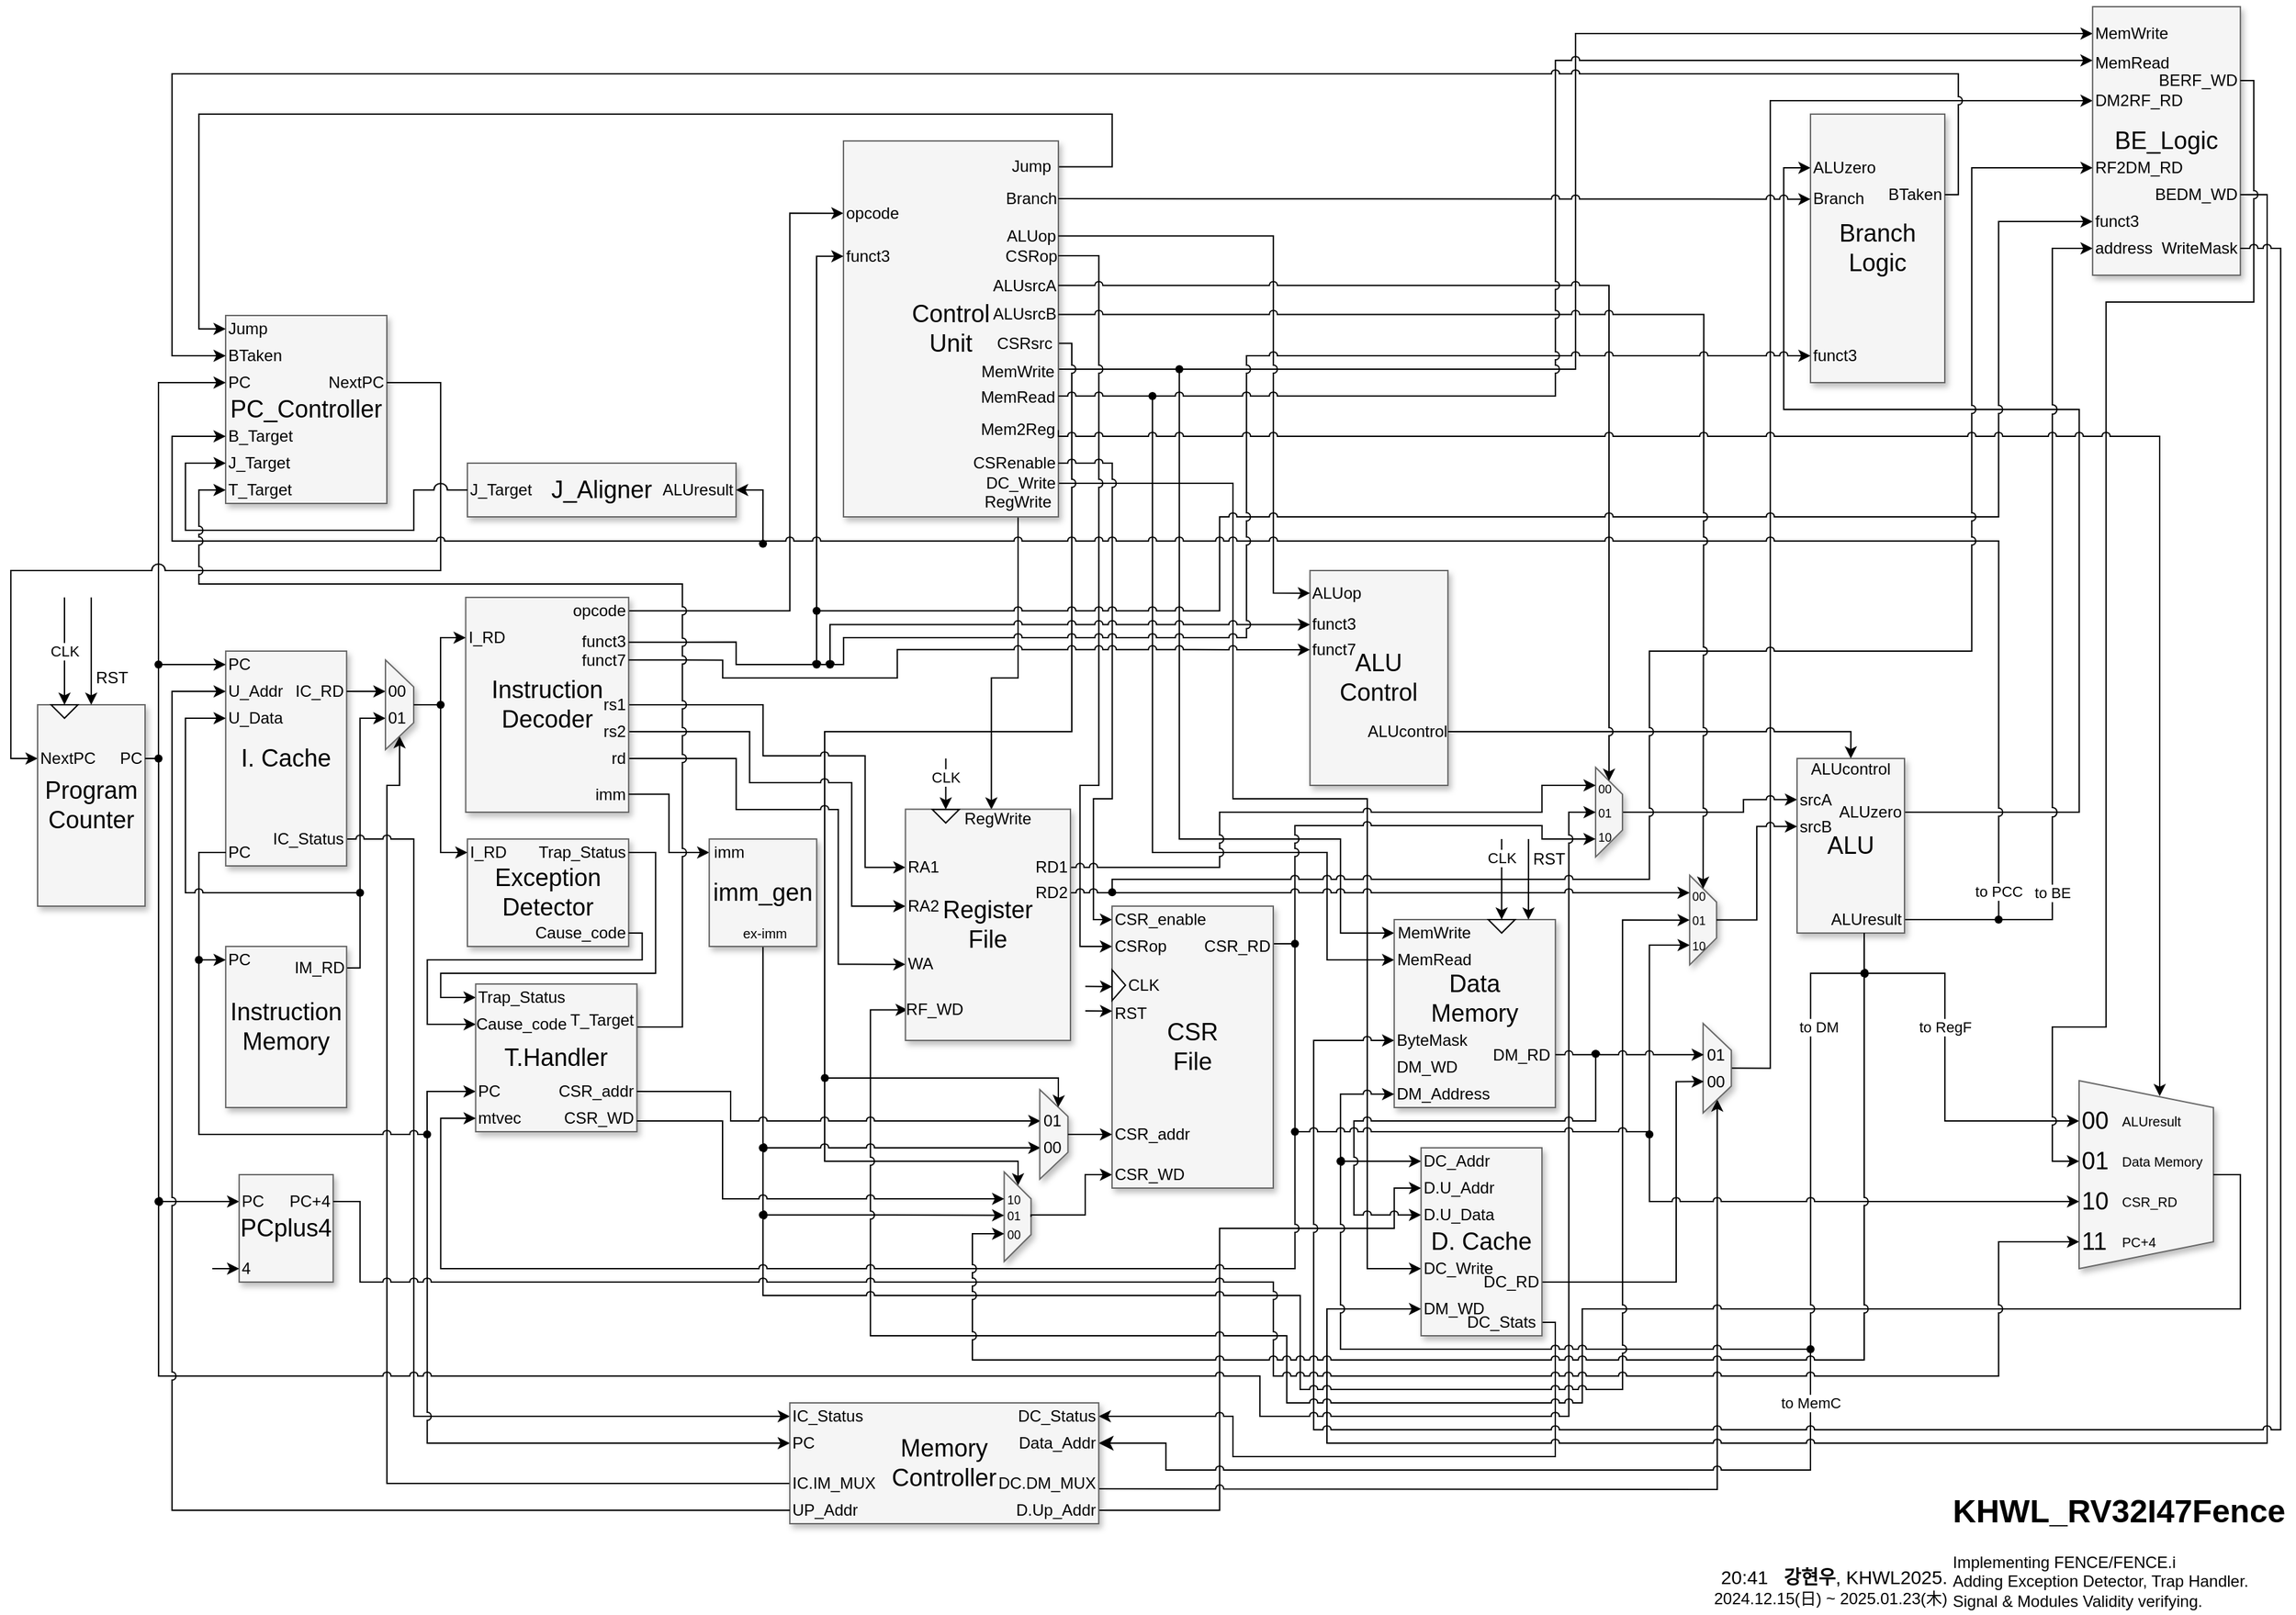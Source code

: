 <mxfile version="26.0.7">
  <diagram name="Page-1" id="90a13364-a465-7bf4-72fc-28e22215d7a0">
    <mxGraphModel dx="1195" dy="593" grid="1" gridSize="10" guides="1" tooltips="1" connect="1" arrows="1" fold="1" page="1" pageScale="1.5" pageWidth="1169" pageHeight="827" background="none" math="0" shadow="0">
      <root>
        <mxCell id="0" style=";html=1;" />
        <mxCell id="1" style=";html=1;" parent="0" />
        <mxCell id="fCNnA6YKo8tVsQt9WhIM-10" style="edgeStyle=orthogonalEdgeStyle;rounded=0;orthogonalLoop=1;jettySize=auto;html=1;entryX=0;entryY=0.5;entryDx=0;entryDy=0;jumpStyle=arc;" edge="1" parent="1" source="fCNnA6YKo8tVsQt9WhIM-9" target="fCNnA6YKo8tVsQt9WhIM-8">
          <mxGeometry relative="1" as="geometry">
            <Array as="points">
              <mxPoint x="930" y="375" />
              <mxPoint x="930" y="610" />
              <mxPoint x="1030" y="610" />
              <mxPoint x="1030" y="960" />
            </Array>
          </mxGeometry>
        </mxCell>
        <mxCell id="F4LApp7SRapzV72RJLrX-75" style="edgeStyle=orthogonalEdgeStyle;rounded=0;orthogonalLoop=1;jettySize=auto;html=1;entryX=0;entryY=0.5;entryDx=0;entryDy=0;" parent="1" source="7fQUANpCW0_2PBthWF22-40" target="F4LApp7SRapzV72RJLrX-43" edge="1">
          <mxGeometry relative="1" as="geometry">
            <Array as="points">
              <mxPoint x="870.08" y="650" />
              <mxPoint x="1000.08" y="650" />
              <mxPoint x="1000.08" y="730" />
            </Array>
          </mxGeometry>
        </mxCell>
        <mxCell id="q9rqpO51LhmBKndgSOn--36" style="edgeStyle=orthogonalEdgeStyle;rounded=0;orthogonalLoop=1;jettySize=auto;html=1;entryX=0;entryY=0.5;entryDx=0;entryDy=0;" parent="1" source="7fQUANpCW0_2PBthWF22-39" target="F4LApp7SRapzV72RJLrX-42" edge="1">
          <mxGeometry relative="1" as="geometry">
            <Array as="points">
              <mxPoint x="890.08" y="640" />
              <mxPoint x="1010.08" y="640" />
              <mxPoint x="1010.08" y="710" />
            </Array>
          </mxGeometry>
        </mxCell>
        <mxCell id="QJXn4PjGb355hVGx2Jd_-11" value="" style="group" parent="1" vertex="1" connectable="0">
          <mxGeometry x="756.165" y="887.995" width="20.005" height="66.67" as="geometry" />
        </mxCell>
        <mxCell id="QJXn4PjGb355hVGx2Jd_-12" value="" style="shape=trapezoid;perimeter=trapezoidPerimeter;whiteSpace=wrap;html=1;fixedSize=1;shadow=1;strokeColor=#666666;align=center;verticalAlign=middle;fontFamily=Helvetica;fontSize=18;fontColor=default;fillColor=#f5f5f5;rotation=90;" parent="QJXn4PjGb355hVGx2Jd_-11" vertex="1">
          <mxGeometry x="-19.815" y="23.335" width="66.67" height="20" as="geometry" />
        </mxCell>
        <mxCell id="QJXn4PjGb355hVGx2Jd_-13" value="&lt;font style=&quot;font-size: 9px;&quot;&gt;10&lt;/font&gt;" style="text;html=1;align=left;verticalAlign=middle;whiteSpace=wrap;rounded=0;" parent="QJXn4PjGb355hVGx2Jd_-11" vertex="1">
          <mxGeometry x="3.52" y="10" width="20" height="20" as="geometry" />
        </mxCell>
        <mxCell id="QJXn4PjGb355hVGx2Jd_-14" value="&lt;font style=&quot;font-size: 9px;&quot;&gt;01&lt;/font&gt;" style="text;html=1;align=left;verticalAlign=middle;whiteSpace=wrap;rounded=0;" parent="QJXn4PjGb355hVGx2Jd_-11" vertex="1">
          <mxGeometry x="3.52" y="22.33" width="20" height="20" as="geometry" />
        </mxCell>
        <mxCell id="QJXn4PjGb355hVGx2Jd_-15" value="&lt;font style=&quot;font-size: 9px;&quot;&gt;00&lt;/font&gt;" style="text;html=1;align=left;verticalAlign=middle;whiteSpace=wrap;rounded=0;" parent="QJXn4PjGb355hVGx2Jd_-11" vertex="1">
          <mxGeometry x="3.52" y="35.68" width="20" height="20" as="geometry" />
        </mxCell>
        <mxCell id="jQQxH6LwXFBK_Qau7PEY-23" value="PC_Controller" style="whiteSpace=wrap;html=1;shadow=1;fontSize=18;fillColor=#f5f5f5;strokeColor=#666666;" parent="1" vertex="1">
          <mxGeometry x="180.02" y="250" width="120" height="140" as="geometry" />
        </mxCell>
        <mxCell id="7fQUANpCW0_2PBthWF22-49" value="" style="shape=waypoint;sketch=0;size=6;pointerEvents=1;points=[];fillColor=none;resizable=0;rotatable=0;perimeter=centerPerimeter;snapToPoint=1;" parent="1" vertex="1">
          <mxGeometry x="1390.08" y="730" width="20" height="20" as="geometry" />
        </mxCell>
        <mxCell id="BtpwSkirMHUlfhhFMKDF-21" style="edgeStyle=orthogonalEdgeStyle;rounded=0;orthogonalLoop=1;jettySize=auto;html=1;entryX=0;entryY=0.5;entryDx=0;entryDy=0;jumpStyle=arc;" parent="1" source="F4LApp7SRapzV72RJLrX-73" target="BtpwSkirMHUlfhhFMKDF-3" edge="1">
          <mxGeometry relative="1" as="geometry">
            <Array as="points">
              <mxPoint x="1185.08" y="290" />
              <mxPoint x="1185.08" y="40" />
            </Array>
          </mxGeometry>
        </mxCell>
        <mxCell id="JPoRV0-0kWKYk73e9sCu-6" style="edgeStyle=orthogonalEdgeStyle;rounded=0;orthogonalLoop=1;jettySize=auto;html=1;entryX=0;entryY=0.5;entryDx=0;entryDy=0;" parent="1" source="_H_bEt4n4NwgmmSnS2Ty-18" target="BtpwSkirMHUlfhhFMKDF-7" edge="1">
          <mxGeometry relative="1" as="geometry">
            <Array as="points">
              <mxPoint x="1330.08" y="811" />
              <mxPoint x="1330.08" y="90" />
            </Array>
          </mxGeometry>
        </mxCell>
        <mxCell id="LOUQa-txSwxVZWsO9tRF-3" style="edgeStyle=orthogonalEdgeStyle;rounded=0;orthogonalLoop=1;jettySize=auto;html=1;exitX=1;exitY=0.5;exitDx=0;exitDy=0;jumpStyle=arc;entryX=0;entryY=0.5;entryDx=0;entryDy=0;" parent="1" source="LOUQa-txSwxVZWsO9tRF-1" target="QJXn4PjGb355hVGx2Jd_-12" edge="1">
          <mxGeometry relative="1" as="geometry">
            <Array as="points">
              <mxPoint x="810" y="271" />
              <mxPoint x="810" y="560" />
              <mxPoint x="626" y="560" />
              <mxPoint x="626" y="880" />
              <mxPoint x="770" y="880" />
              <mxPoint x="770" y="898" />
            </Array>
            <mxPoint x="786.17" y="878" as="targetPoint" />
          </mxGeometry>
        </mxCell>
        <mxCell id="_H_bEt4n4NwgmmSnS2Ty-8" style="edgeStyle=orthogonalEdgeStyle;rounded=0;orthogonalLoop=1;jettySize=auto;html=1;entryX=0;entryY=0.5;entryDx=0;entryDy=0;" parent="1" source="_H_bEt4n4NwgmmSnS2Ty-7" target="_H_bEt4n4NwgmmSnS2Ty-3" edge="1">
          <mxGeometry relative="1" as="geometry">
            <Array as="points">
              <mxPoint x="920.08" y="1140" />
              <mxPoint x="920.08" y="930" />
              <mxPoint x="1050.08" y="930" />
              <mxPoint x="1050.08" y="900" />
            </Array>
          </mxGeometry>
        </mxCell>
        <mxCell id="_H_bEt4n4NwgmmSnS2Ty-23" style="edgeStyle=orthogonalEdgeStyle;rounded=0;orthogonalLoop=1;jettySize=auto;html=1;entryX=1;entryY=0.5;entryDx=0;entryDy=0;jumpStyle=arc;" parent="1" target="_H_bEt4n4NwgmmSnS2Ty-18" edge="1">
          <mxGeometry relative="1" as="geometry">
            <mxPoint x="827.08" y="1124" as="sourcePoint" />
            <mxPoint x="1520.08" y="125" as="targetPoint" />
          </mxGeometry>
        </mxCell>
        <mxCell id="09E98BjTh2XKiK8LabDe-4" style="edgeStyle=orthogonalEdgeStyle;rounded=0;orthogonalLoop=1;jettySize=auto;html=1;entryX=1;entryY=0.5;entryDx=0;entryDy=0;fontSize=12;startSize=8;endSize=8;jumpStyle=arc;" parent="1" source="09E98BjTh2XKiK8LabDe-3" target="_H_bEt4n4NwgmmSnS2Ty-25" edge="1">
          <mxGeometry relative="1" as="geometry">
            <Array as="points">
              <mxPoint x="1360.08" y="1110" />
              <mxPoint x="880.08" y="1110" />
              <mxPoint x="880.08" y="1090" />
            </Array>
          </mxGeometry>
        </mxCell>
        <mxCell id="JPoRV0-0kWKYk73e9sCu-21" value="to MemC" style="edgeLabel;html=1;align=center;verticalAlign=middle;resizable=0;points=[];" parent="09E98BjTh2XKiK8LabDe-4" vertex="1" connectable="0">
          <mxGeometry x="-0.867" y="2" relative="1" as="geometry">
            <mxPoint x="-2" y="-3" as="offset" />
          </mxGeometry>
        </mxCell>
        <mxCell id="_H_bEt4n4NwgmmSnS2Ty-14" style="edgeStyle=orthogonalEdgeStyle;rounded=0;orthogonalLoop=1;jettySize=auto;html=1;entryX=1;entryY=0.5;entryDx=0;entryDy=0;jumpStyle=arc;exitX=1;exitY=0.5;exitDx=0;exitDy=0;" parent="1" source="_H_bEt4n4NwgmmSnS2Ty-13" target="_H_bEt4n4NwgmmSnS2Ty-5" edge="1">
          <mxGeometry relative="1" as="geometry">
            <Array as="points">
              <mxPoint x="1170" y="1000" />
              <mxPoint x="1170" y="1100" />
              <mxPoint x="930" y="1100" />
              <mxPoint x="930" y="1070" />
            </Array>
          </mxGeometry>
        </mxCell>
        <mxCell id="o8jE4zu5w3KYZrWDI-N--35" style="edgeStyle=orthogonalEdgeStyle;rounded=0;orthogonalLoop=1;jettySize=auto;html=1;entryX=1;entryY=0.5;entryDx=0;entryDy=0;" parent="1" source="o8jE4zu5w3KYZrWDI-N--34" target="o8jE4zu5w3KYZrWDI-N--13" edge="1">
          <mxGeometry relative="1" as="geometry">
            <mxPoint x="310.08" y="590" as="targetPoint" />
            <Array as="points">
              <mxPoint x="300.08" y="1120" />
              <mxPoint x="300.08" y="600" />
              <mxPoint x="309.08" y="600" />
            </Array>
          </mxGeometry>
        </mxCell>
        <mxCell id="o8jE4zu5w3KYZrWDI-N--18" style="edgeStyle=orthogonalEdgeStyle;rounded=0;orthogonalLoop=1;jettySize=auto;html=1;entryX=0;entryY=0.5;entryDx=0;entryDy=0;exitX=1;exitY=0.5;exitDx=0;exitDy=0;" parent="1" source="wyz3YsZ-V2g4d5ax0XK7-10" target="o8jE4zu5w3KYZrWDI-N--15" edge="1">
          <mxGeometry relative="1" as="geometry">
            <Array as="points">
              <mxPoint x="280.08" y="736" />
              <mxPoint x="280.08" y="550" />
            </Array>
          </mxGeometry>
        </mxCell>
        <mxCell id="o8jE4zu5w3KYZrWDI-N--29" style="edgeStyle=orthogonalEdgeStyle;rounded=0;orthogonalLoop=1;jettySize=auto;html=1;entryX=0;entryY=0.5;entryDx=0;entryDy=0;jumpStyle=arc;" parent="1" source="o8jE4zu5w3KYZrWDI-N--27" target="o8jE4zu5w3KYZrWDI-N--28" edge="1">
          <mxGeometry relative="1" as="geometry">
            <Array as="points">
              <mxPoint x="320.08" y="640" />
              <mxPoint x="320.08" y="1070" />
            </Array>
          </mxGeometry>
        </mxCell>
        <mxCell id="o8jE4zu5w3KYZrWDI-N--26" style="edgeStyle=orthogonalEdgeStyle;rounded=0;orthogonalLoop=1;jettySize=auto;html=1;entryX=0;entryY=0.5;entryDx=0;entryDy=0;jumpStyle=arc;" parent="1" source="o8jE4zu5w3KYZrWDI-N--25" target="wyz3YsZ-V2g4d5ax0XK7-13" edge="1">
          <mxGeometry relative="1" as="geometry">
            <Array as="points">
              <mxPoint x="160.08" y="860" />
              <mxPoint x="330.08" y="860" />
              <mxPoint x="330.08" y="1090" />
            </Array>
          </mxGeometry>
        </mxCell>
        <mxCell id="zFS1pn2A8cmfrVWvFFyQ-30" style="edgeStyle=orthogonalEdgeStyle;rounded=0;orthogonalLoop=1;jettySize=auto;html=1;entryX=0;entryY=0.5;entryDx=0;entryDy=0;" parent="1" source="7fQUANpCW0_2PBthWF22-51" target="s6hKSkpy---ewfnxM8lV-30" edge="1">
          <mxGeometry relative="1" as="geometry">
            <Array as="points">
              <mxPoint x="140.08" y="910" />
            </Array>
            <mxPoint x="140.08" y="920" as="sourcePoint" />
          </mxGeometry>
        </mxCell>
        <mxCell id="zFS1pn2A8cmfrVWvFFyQ-49" style="edgeStyle=orthogonalEdgeStyle;rounded=0;orthogonalLoop=1;jettySize=auto;html=1;entryX=0;entryY=0.5;entryDx=0;entryDy=0;jumpStyle=arc;" parent="1" source="q9rqpO51LhmBKndgSOn--5" target="laC3dYbV331lfGwgBf-x-6" edge="1">
          <mxGeometry relative="1" as="geometry">
            <Array as="points">
              <mxPoint x="1310.08" y="620" />
              <mxPoint x="1310.08" y="611" />
            </Array>
          </mxGeometry>
        </mxCell>
        <mxCell id="F4LApp7SRapzV72RJLrX-61" value="" style="group" parent="1" vertex="1" connectable="0">
          <mxGeometry x="980.02" y="440" width="110.06" height="160" as="geometry" />
        </mxCell>
        <mxCell id="-hvyRLRQOOJ3VwnVLbOB-56" value="ALU&lt;div&gt;Control&lt;/div&gt;" style="whiteSpace=wrap;html=1;shadow=1;fontSize=18;fillColor=#f5f5f5;strokeColor=#666666;" parent="F4LApp7SRapzV72RJLrX-61" vertex="1">
          <mxGeometry x="7.337" width="102.723" height="160" as="geometry" />
        </mxCell>
        <mxCell id="-hvyRLRQOOJ3VwnVLbOB-61" value="ALUop" style="text;html=1;align=left;verticalAlign=middle;whiteSpace=wrap;rounded=0;" parent="F4LApp7SRapzV72RJLrX-61" vertex="1">
          <mxGeometry x="7.337" y="8.421" width="29.349" height="16.842" as="geometry" />
        </mxCell>
        <mxCell id="-hvyRLRQOOJ3VwnVLbOB-64" value="funct3" style="text;html=1;align=left;verticalAlign=middle;whiteSpace=wrap;rounded=0;" parent="F4LApp7SRapzV72RJLrX-61" vertex="1">
          <mxGeometry x="7.337" y="30" width="29.349" height="20.53" as="geometry" />
        </mxCell>
        <mxCell id="-hvyRLRQOOJ3VwnVLbOB-65" value="funct7" style="text;html=1;align=left;verticalAlign=middle;whiteSpace=wrap;rounded=0;" parent="F4LApp7SRapzV72RJLrX-61" vertex="1">
          <mxGeometry x="7.337" y="50.526" width="29.349" height="16.842" as="geometry" />
        </mxCell>
        <mxCell id="F4LApp7SRapzV72RJLrX-1" value="ALUcontrol" style="text;html=1;align=center;verticalAlign=middle;whiteSpace=wrap;rounded=0;" parent="F4LApp7SRapzV72RJLrX-61" vertex="1">
          <mxGeometry x="50" y="110" width="60.06" height="20" as="geometry" />
        </mxCell>
        <mxCell id="laC3dYbV331lfGwgBf-x-2" style="edgeStyle=orthogonalEdgeStyle;rounded=0;orthogonalLoop=1;jettySize=auto;html=1;entryX=0;entryY=0.5;entryDx=0;entryDy=0;" parent="1" source="7fQUANpCW0_2PBthWF22-49" target="F4LApp7SRapzV72RJLrX-87" edge="1">
          <mxGeometry relative="1" as="geometry">
            <Array as="points">
              <mxPoint x="1460.08" y="740" />
              <mxPoint x="1460.08" y="850" />
            </Array>
          </mxGeometry>
        </mxCell>
        <mxCell id="laC3dYbV331lfGwgBf-x-4" value="to RegF" style="edgeLabel;html=1;align=center;verticalAlign=middle;resizable=0;points=[];" parent="laC3dYbV331lfGwgBf-x-2" vertex="1" connectable="0">
          <mxGeometry relative="1" as="geometry">
            <mxPoint y="-35" as="offset" />
          </mxGeometry>
        </mxCell>
        <mxCell id="MuofbJJSr7D3HssxxxzW-17" style="edgeStyle=orthogonalEdgeStyle;rounded=0;orthogonalLoop=1;jettySize=auto;html=1;entryX=0;entryY=0.5;entryDx=0;entryDy=0;" parent="1" source="7fQUANpCW0_2PBthWF22-30" target="jQQxH6LwXFBK_Qau7PEY-24" edge="1">
          <mxGeometry relative="1" as="geometry">
            <Array as="points">
              <mxPoint x="130.08" y="300" />
            </Array>
          </mxGeometry>
        </mxCell>
        <mxCell id="laC3dYbV331lfGwgBf-x-32" style="edgeStyle=orthogonalEdgeStyle;rounded=0;orthogonalLoop=1;jettySize=auto;html=1;entryX=0;entryY=0.5;entryDx=0;entryDy=0;jumpStyle=arc;exitX=1;exitY=0.5;exitDx=0;exitDy=0;" parent="1" source="laC3dYbV331lfGwgBf-x-29" target="laC3dYbV331lfGwgBf-x-28" edge="1">
          <mxGeometry relative="1" as="geometry">
            <Array as="points">
              <mxPoint x="1560.08" y="620" />
              <mxPoint x="1560.08" y="320" />
              <mxPoint x="1340.08" y="320" />
              <mxPoint x="1340.08" y="140" />
            </Array>
          </mxGeometry>
        </mxCell>
        <mxCell id="q9rqpO51LhmBKndgSOn--22" style="edgeStyle=orthogonalEdgeStyle;rounded=0;orthogonalLoop=1;jettySize=auto;html=1;entryX=0;entryY=0.5;entryDx=0;entryDy=0;exitX=1;exitY=0.5;exitDx=0;exitDy=0;jumpStyle=arc;" parent="1" source="-hvyRLRQOOJ3VwnVLbOB-8" target="JqTOLJbfiFGYhZ1s0W8t-8" edge="1">
          <mxGeometry relative="1" as="geometry">
            <Array as="points">
              <mxPoint x="570.17" y="560" />
              <mxPoint x="570.17" y="598" />
              <mxPoint x="646.17" y="598" />
              <mxPoint x="646.17" y="690" />
            </Array>
          </mxGeometry>
        </mxCell>
        <mxCell id="q9rqpO51LhmBKndgSOn--23" style="edgeStyle=orthogonalEdgeStyle;rounded=0;orthogonalLoop=1;jettySize=auto;html=1;entryX=0;entryY=0.5;entryDx=0;entryDy=0;exitX=1;exitY=0.5;exitDx=0;exitDy=0;jumpStyle=arc;" parent="1" source="-hvyRLRQOOJ3VwnVLbOB-9" target="JqTOLJbfiFGYhZ1s0W8t-10" edge="1">
          <mxGeometry relative="1" as="geometry">
            <Array as="points">
              <mxPoint x="560.17" y="580" />
              <mxPoint x="560.17" y="618" />
              <mxPoint x="636.17" y="618" />
              <mxPoint x="636.17" y="733" />
            </Array>
          </mxGeometry>
        </mxCell>
        <mxCell id="zFS1pn2A8cmfrVWvFFyQ-2" style="edgeStyle=orthogonalEdgeStyle;rounded=0;orthogonalLoop=1;jettySize=auto;html=1;entryX=0.384;entryY=0.014;entryDx=0;entryDy=0;entryPerimeter=0;" parent="1" source="-hvyRLRQOOJ3VwnVLbOB-48" target="zFS1pn2A8cmfrVWvFFyQ-1" edge="1">
          <mxGeometry relative="1" as="geometry">
            <Array as="points">
              <mxPoint x="770.17" y="520" />
              <mxPoint x="750.17" y="520" />
              <mxPoint x="750.17" y="618" />
            </Array>
          </mxGeometry>
        </mxCell>
        <mxCell id="zFS1pn2A8cmfrVWvFFyQ-11" style="edgeStyle=orthogonalEdgeStyle;rounded=0;orthogonalLoop=1;jettySize=auto;html=1;entryX=0;entryY=0.5;entryDx=0;entryDy=0;exitX=1;exitY=0.5;exitDx=0;exitDy=0;" parent="1" source="-hvyRLRQOOJ3VwnVLbOB-6" target="-hvyRLRQOOJ3VwnVLbOB-49" edge="1">
          <mxGeometry relative="1" as="geometry">
            <mxPoint x="620.02" y="190" as="targetPoint" />
            <Array as="points">
              <mxPoint x="490.08" y="470" />
              <mxPoint x="600.08" y="470" />
              <mxPoint x="600.08" y="174" />
            </Array>
            <mxPoint x="510.02" y="480" as="sourcePoint" />
          </mxGeometry>
        </mxCell>
        <mxCell id="zFS1pn2A8cmfrVWvFFyQ-12" style="edgeStyle=orthogonalEdgeStyle;rounded=0;orthogonalLoop=1;jettySize=auto;html=1;entryX=0;entryY=0.5;entryDx=0;entryDy=0;exitX=1;exitY=0.5;exitDx=0;exitDy=0;" parent="1" source="s6hKSkpy---ewfnxM8lV-1" target="jQQxH6LwXFBK_Qau7PEY-25" edge="1">
          <mxGeometry relative="1" as="geometry">
            <Array as="points">
              <mxPoint x="840.08" y="139" />
              <mxPoint x="840.08" y="100" />
              <mxPoint x="160.08" y="100" />
              <mxPoint x="160.08" y="260" />
            </Array>
          </mxGeometry>
        </mxCell>
        <mxCell id="zFS1pn2A8cmfrVWvFFyQ-35" style="edgeStyle=orthogonalEdgeStyle;rounded=0;orthogonalLoop=1;jettySize=auto;html=1;entryX=0;entryY=0.5;entryDx=0;entryDy=0;jumpStyle=arc;jumpSize=10;" parent="1" source="jQQxH6LwXFBK_Qau7PEY-29" target="0RyyWnerKbfPe0gcl8zv-7" edge="1">
          <mxGeometry relative="1" as="geometry">
            <Array as="points">
              <mxPoint x="340.08" y="300" />
              <mxPoint x="340.08" y="440" />
              <mxPoint x="20.08" y="440" />
              <mxPoint x="20.08" y="580" />
            </Array>
          </mxGeometry>
        </mxCell>
        <mxCell id="zFS1pn2A8cmfrVWvFFyQ-38" style="edgeStyle=orthogonalEdgeStyle;rounded=0;orthogonalLoop=1;jettySize=auto;html=1;entryX=0;entryY=0.5;entryDx=0;entryDy=0;exitX=1;exitY=0.5;exitDx=0;exitDy=0;jumpStyle=arc;" parent="1" source="-hvyRLRQOOJ3VwnVLbOB-7" target="JqTOLJbfiFGYhZ1s0W8t-5" edge="1">
          <mxGeometry relative="1" as="geometry">
            <Array as="points">
              <mxPoint x="580.17" y="540" />
              <mxPoint x="580.17" y="578" />
              <mxPoint x="656.17" y="578" />
              <mxPoint x="656.17" y="661" />
            </Array>
          </mxGeometry>
        </mxCell>
        <mxCell id="zFS1pn2A8cmfrVWvFFyQ-69" value="" style="group" parent="1" vertex="1" connectable="0">
          <mxGeometry x="1200.025" y="586.665" width="20.005" height="66.67" as="geometry" />
        </mxCell>
        <mxCell id="q9rqpO51LhmBKndgSOn--5" value="" style="shape=trapezoid;perimeter=trapezoidPerimeter;whiteSpace=wrap;html=1;fixedSize=1;shadow=1;strokeColor=#666666;align=center;verticalAlign=middle;fontFamily=Helvetica;fontSize=18;fontColor=default;fillColor=#f5f5f5;rotation=90;" parent="zFS1pn2A8cmfrVWvFFyQ-69" vertex="1">
          <mxGeometry x="-23.335" y="23.335" width="66.67" height="20" as="geometry" />
        </mxCell>
        <mxCell id="7fQUANpCW0_2PBthWF22-13" value="&lt;font style=&quot;font-size: 9px;&quot;&gt;00&lt;/font&gt;" style="text;html=1;align=left;verticalAlign=middle;whiteSpace=wrap;rounded=0;" parent="zFS1pn2A8cmfrVWvFFyQ-69" vertex="1">
          <mxGeometry x="0.005" y="-0.005" width="20" height="30" as="geometry" />
        </mxCell>
        <mxCell id="7fQUANpCW0_2PBthWF22-14" value="&lt;font style=&quot;font-size: 9px;&quot;&gt;01&lt;/font&gt;" style="text;html=1;align=left;verticalAlign=middle;whiteSpace=wrap;rounded=0;" parent="zFS1pn2A8cmfrVWvFFyQ-69" vertex="1">
          <mxGeometry x="0.005" y="18.335" width="20" height="30" as="geometry" />
        </mxCell>
        <mxCell id="7fQUANpCW0_2PBthWF22-15" value="&lt;font style=&quot;font-size: 9px;&quot;&gt;10&lt;/font&gt;" style="text;html=1;align=left;verticalAlign=middle;whiteSpace=wrap;rounded=0;" parent="zFS1pn2A8cmfrVWvFFyQ-69" vertex="1">
          <mxGeometry x="0.005" y="36.675" width="20" height="30" as="geometry" />
        </mxCell>
        <mxCell id="zFS1pn2A8cmfrVWvFFyQ-78" style="edgeStyle=orthogonalEdgeStyle;rounded=0;orthogonalLoop=1;jettySize=auto;html=1;entryX=0.5;entryY=0;entryDx=0;entryDy=0;jumpStyle=arc;" parent="1" source="F4LApp7SRapzV72RJLrX-1" target="F4LApp7SRapzV72RJLrX-6" edge="1">
          <mxGeometry relative="1" as="geometry" />
        </mxCell>
        <mxCell id="-hvyRLRQOOJ3VwnVLbOB-44" value="&lt;div&gt;&lt;br&gt;&lt;/div&gt;" style="text;html=1;align=center;verticalAlign=middle;whiteSpace=wrap;rounded=0;fontFamily=Helvetica;fontSize=18;fontColor=default;container=0;" parent="1" vertex="1">
          <mxGeometry x="1560.02" y="890" width="60" height="30" as="geometry" />
        </mxCell>
        <mxCell id="-hvyRLRQOOJ3VwnVLbOB-43" value="" style="shape=trapezoid;perimeter=trapezoidPerimeter;whiteSpace=wrap;html=1;fixedSize=1;shadow=1;strokeColor=#666666;align=center;verticalAlign=middle;fontFamily=Helvetica;fontSize=18;fontColor=default;fillColor=#f5f5f5;rotation=90;container=0;" parent="1" vertex="1">
          <mxGeometry x="1540.02" y="840" width="140" height="100" as="geometry" />
        </mxCell>
        <mxCell id="F4LApp7SRapzV72RJLrX-87" value="&lt;span style=&quot;font-size: 18px;&quot;&gt;00&lt;/span&gt;" style="text;html=1;align=left;verticalAlign=middle;whiteSpace=wrap;rounded=0;container=0;" parent="1" vertex="1">
          <mxGeometry x="1560.02" y="840" width="30" height="20" as="geometry" />
        </mxCell>
        <mxCell id="F4LApp7SRapzV72RJLrX-88" value="&lt;span style=&quot;font-size: 18px;&quot;&gt;01&lt;/span&gt;" style="text;html=1;align=left;verticalAlign=middle;whiteSpace=wrap;rounded=0;container=0;" parent="1" vertex="1">
          <mxGeometry x="1560.02" y="870" width="35" height="20" as="geometry" />
        </mxCell>
        <mxCell id="F4LApp7SRapzV72RJLrX-89" value="&lt;span style=&quot;font-size: 18px;&quot;&gt;10&lt;/span&gt;" style="text;html=1;align=left;verticalAlign=middle;whiteSpace=wrap;rounded=0;container=0;" parent="1" vertex="1">
          <mxGeometry x="1560.02" y="900" width="30" height="20" as="geometry" />
        </mxCell>
        <mxCell id="F4LApp7SRapzV72RJLrX-91" value="&lt;font style=&quot;font-size: 10px;&quot;&gt;ALUresult&lt;/font&gt;" style="text;html=1;align=left;verticalAlign=middle;whiteSpace=wrap;rounded=0;container=0;" parent="1" vertex="1">
          <mxGeometry x="1590.02" y="845" width="50" height="10" as="geometry" />
        </mxCell>
        <mxCell id="F4LApp7SRapzV72RJLrX-92" value="&lt;font style=&quot;font-size: 10px;&quot;&gt;Data Memory&lt;/font&gt;" style="text;html=1;align=left;verticalAlign=middle;whiteSpace=wrap;rounded=0;container=0;" parent="1" vertex="1">
          <mxGeometry x="1590.02" y="870" width="70" height="20" as="geometry" />
        </mxCell>
        <mxCell id="F4LApp7SRapzV72RJLrX-93" value="&lt;span style=&quot;font-size: 10px;&quot;&gt;CSR_RD&lt;/span&gt;" style="text;html=1;align=left;verticalAlign=middle;whiteSpace=wrap;rounded=0;container=0;" parent="1" vertex="1">
          <mxGeometry x="1590.02" y="900" width="70" height="20" as="geometry" />
        </mxCell>
        <mxCell id="-nASIVS76yrskM6xYjcV-2" value="&lt;h1 style=&quot;margin-top: 0px;&quot;&gt;KHWL_RV32I47Fence&lt;/h1&gt;&lt;p&gt;&lt;span style=&quot;background-color: transparent;&quot;&gt;Implementing FENCE/FENCE.i&lt;br&gt;&lt;/span&gt;Adding&amp;nbsp;&lt;span style=&quot;background-color: transparent;&quot;&gt;Exception Detector, Trap Handler.&amp;nbsp;&lt;br&gt;&lt;/span&gt;Signal &amp;amp; Modules Validity verifying.&lt;/p&gt;&lt;p&gt;&lt;/p&gt;&lt;p&gt;&lt;/p&gt;" style="text;html=1;whiteSpace=wrap;overflow=hidden;rounded=0;" parent="1" vertex="1">
          <mxGeometry x="1464.02" y="1120" width="255.98" height="94" as="geometry" />
        </mxCell>
        <mxCell id="-nASIVS76yrskM6xYjcV-3" value="&lt;div style=&quot;&quot;&gt;&lt;span style=&quot;font-size: 14px; background-color: transparent;&quot;&gt;20:41&lt;/span&gt;&lt;b style=&quot;font-size: 14px; background-color: transparent;&quot;&gt;&amp;nbsp; &amp;nbsp;강현우&lt;/b&gt;&lt;span style=&quot;font-size: 14px; background-color: transparent;&quot;&gt;, KHWL2025.&lt;/span&gt;&lt;/div&gt;&lt;span style=&quot;&quot;&gt;&lt;div style=&quot;&quot;&gt;&lt;span style=&quot;background-color: transparent;&quot;&gt;2024.12.15(日) ~ 2025.01.23(木)&lt;/span&gt;&lt;/div&gt;&lt;/span&gt;" style="text;html=1;align=right;verticalAlign=middle;whiteSpace=wrap;rounded=0;" parent="1" vertex="1">
          <mxGeometry x="1284.08" y="1179" width="179.94" height="35" as="geometry" />
        </mxCell>
        <mxCell id="wTCf3CvT70fc92s2WAtQ-12" value="" style="group" parent="1" vertex="1" connectable="0">
          <mxGeometry x="360.02" y="360" width="200" height="40" as="geometry" />
        </mxCell>
        <mxCell id="wTCf3CvT70fc92s2WAtQ-9" value="&lt;div&gt;J_Aligner&lt;/div&gt;" style="whiteSpace=wrap;html=1;shadow=1;fontSize=18;fillColor=#f5f5f5;strokeColor=#666666;" parent="wTCf3CvT70fc92s2WAtQ-12" vertex="1">
          <mxGeometry width="200" height="40" as="geometry" />
        </mxCell>
        <mxCell id="wTCf3CvT70fc92s2WAtQ-10" value="J_Target" style="text;html=1;align=left;verticalAlign=middle;whiteSpace=wrap;rounded=0;" parent="wTCf3CvT70fc92s2WAtQ-12" vertex="1">
          <mxGeometry y="10" width="50" height="20" as="geometry" />
        </mxCell>
        <mxCell id="wTCf3CvT70fc92s2WAtQ-11" value="ALUresult" style="text;html=1;align=right;verticalAlign=middle;whiteSpace=wrap;rounded=0;" parent="wTCf3CvT70fc92s2WAtQ-12" vertex="1">
          <mxGeometry x="140" y="10" width="60" height="20" as="geometry" />
        </mxCell>
        <mxCell id="wTCf3CvT70fc92s2WAtQ-15" style="edgeStyle=orthogonalEdgeStyle;rounded=0;orthogonalLoop=1;jettySize=auto;html=1;entryX=0;entryY=0.5;entryDx=0;entryDy=0;jumpStyle=arc;jumpSize=10;" parent="1" source="wTCf3CvT70fc92s2WAtQ-10" target="jQQxH6LwXFBK_Qau7PEY-26" edge="1">
          <mxGeometry relative="1" as="geometry">
            <Array as="points">
              <mxPoint x="320.08" y="380" />
              <mxPoint x="320.08" y="410" />
              <mxPoint x="150.08" y="410" />
              <mxPoint x="150.08" y="360" />
            </Array>
          </mxGeometry>
        </mxCell>
        <mxCell id="wTCf3CvT70fc92s2WAtQ-16" value="" style="group" parent="1" vertex="1" connectable="0">
          <mxGeometry x="340.08" y="460" width="140" height="160" as="geometry" />
        </mxCell>
        <mxCell id="-hvyRLRQOOJ3VwnVLbOB-1" value="Instruction&lt;div&gt;Decoder&lt;/div&gt;" style="whiteSpace=wrap;html=1;shadow=1;fontSize=18;fillColor=#f5f5f5;strokeColor=#666666;" parent="wTCf3CvT70fc92s2WAtQ-16" vertex="1">
          <mxGeometry x="18.667" width="121.333" height="160" as="geometry" />
        </mxCell>
        <mxCell id="-hvyRLRQOOJ3VwnVLbOB-2" value="I_RD" style="text;html=1;align=left;verticalAlign=middle;whiteSpace=wrap;rounded=0;" parent="wTCf3CvT70fc92s2WAtQ-16" vertex="1">
          <mxGeometry x="18.667" y="20" width="28" height="20" as="geometry" />
        </mxCell>
        <mxCell id="-hvyRLRQOOJ3VwnVLbOB-6" value="opcode" style="text;html=1;align=right;verticalAlign=middle;whiteSpace=wrap;rounded=0;" parent="wTCf3CvT70fc92s2WAtQ-16" vertex="1">
          <mxGeometry x="90" width="50" height="20" as="geometry" />
        </mxCell>
        <mxCell id="-hvyRLRQOOJ3VwnVLbOB-7" value="&lt;div style=&quot;&quot;&gt;&lt;span style=&quot;background-color: transparent;&quot;&gt;rs1&lt;/span&gt;&lt;/div&gt;" style="text;html=1;align=right;verticalAlign=middle;whiteSpace=wrap;rounded=0;" parent="wTCf3CvT70fc92s2WAtQ-16" vertex="1">
          <mxGeometry x="121.333" y="73.333" width="18.667" height="13.333" as="geometry" />
        </mxCell>
        <mxCell id="-hvyRLRQOOJ3VwnVLbOB-8" value="rs2" style="text;html=1;align=right;verticalAlign=middle;whiteSpace=wrap;rounded=0;" parent="wTCf3CvT70fc92s2WAtQ-16" vertex="1">
          <mxGeometry x="121.333" y="93.333" width="18.667" height="13.333" as="geometry" />
        </mxCell>
        <mxCell id="-hvyRLRQOOJ3VwnVLbOB-9" value="rd" style="text;html=1;align=right;verticalAlign=middle;whiteSpace=wrap;rounded=0;" parent="wTCf3CvT70fc92s2WAtQ-16" vertex="1">
          <mxGeometry x="121.333" y="113.333" width="18.667" height="13.333" as="geometry" />
        </mxCell>
        <mxCell id="-hvyRLRQOOJ3VwnVLbOB-10" value="imm" style="text;html=1;align=right;verticalAlign=middle;whiteSpace=wrap;rounded=0;" parent="wTCf3CvT70fc92s2WAtQ-16" vertex="1">
          <mxGeometry x="112" y="140" width="28" height="13.333" as="geometry" />
        </mxCell>
        <mxCell id="-hvyRLRQOOJ3VwnVLbOB-11" value="funct3" style="text;html=1;align=right;verticalAlign=middle;whiteSpace=wrap;rounded=0;" parent="wTCf3CvT70fc92s2WAtQ-16" vertex="1">
          <mxGeometry x="102.667" y="26.667" width="37.333" height="13.333" as="geometry" />
        </mxCell>
        <mxCell id="-hvyRLRQOOJ3VwnVLbOB-12" value="funct7" style="text;html=1;align=right;verticalAlign=middle;whiteSpace=wrap;rounded=0;" parent="wTCf3CvT70fc92s2WAtQ-16" vertex="1">
          <mxGeometry x="102.667" y="40" width="37.333" height="13.333" as="geometry" />
        </mxCell>
        <mxCell id="wTCf3CvT70fc92s2WAtQ-32" style="edgeStyle=orthogonalEdgeStyle;rounded=0;orthogonalLoop=1;jettySize=auto;html=1;entryX=0;entryY=0.5;entryDx=0;entryDy=0;" parent="1" source="-hvyRLRQOOJ3VwnVLbOB-10" target="laC3dYbV331lfGwgBf-x-16" edge="1">
          <mxGeometry relative="1" as="geometry">
            <Array as="points">
              <mxPoint x="510.08" y="607" />
              <mxPoint x="510.08" y="650" />
            </Array>
          </mxGeometry>
        </mxCell>
        <mxCell id="wTCf3CvT70fc92s2WAtQ-35" value="" style="group" parent="1" vertex="1" connectable="0">
          <mxGeometry x="1360.02" y="100" width="100" height="200" as="geometry" />
        </mxCell>
        <mxCell id="laC3dYbV331lfGwgBf-x-27" value="Branch&lt;div&gt;Logic&lt;/div&gt;" style="whiteSpace=wrap;html=1;shadow=1;fontSize=18;fillColor=#f5f5f5;strokeColor=#666666;" parent="wTCf3CvT70fc92s2WAtQ-35" vertex="1">
          <mxGeometry width="100" height="200" as="geometry" />
        </mxCell>
        <mxCell id="laC3dYbV331lfGwgBf-x-28" value="ALUzero" style="text;html=1;align=left;verticalAlign=middle;whiteSpace=wrap;rounded=0;" parent="wTCf3CvT70fc92s2WAtQ-35" vertex="1">
          <mxGeometry y="30" width="50" height="20" as="geometry" />
        </mxCell>
        <mxCell id="laC3dYbV331lfGwgBf-x-42" value="Branch" style="text;html=1;align=left;verticalAlign=middle;whiteSpace=wrap;rounded=0;" parent="wTCf3CvT70fc92s2WAtQ-35" vertex="1">
          <mxGeometry y="50" width="40" height="26.67" as="geometry" />
        </mxCell>
        <mxCell id="s6hKSkpy---ewfnxM8lV-11" value="BTaken" style="text;html=1;align=right;verticalAlign=middle;whiteSpace=wrap;rounded=0;" parent="wTCf3CvT70fc92s2WAtQ-35" vertex="1">
          <mxGeometry x="64.29" y="50" width="35.71" height="20" as="geometry" />
        </mxCell>
        <mxCell id="q9rqpO51LhmBKndgSOn--34" value="funct3" style="text;html=1;align=left;verticalAlign=middle;whiteSpace=wrap;rounded=0;" parent="wTCf3CvT70fc92s2WAtQ-35" vertex="1">
          <mxGeometry y="170" width="40" height="20" as="geometry" />
        </mxCell>
        <mxCell id="wTCf3CvT70fc92s2WAtQ-38" value="" style="group" parent="1" vertex="1" connectable="0">
          <mxGeometry x="640.02" y="120" width="160.0" height="280" as="geometry" />
        </mxCell>
        <mxCell id="-hvyRLRQOOJ3VwnVLbOB-47" value="Control&lt;div&gt;Unit&lt;/div&gt;" style="whiteSpace=wrap;html=1;shadow=1;fontSize=18;fillColor=#f5f5f5;strokeColor=#666666;" parent="wTCf3CvT70fc92s2WAtQ-38" vertex="1">
          <mxGeometry width="160" height="280" as="geometry" />
        </mxCell>
        <mxCell id="-hvyRLRQOOJ3VwnVLbOB-48" value="RegWrite" style="text;html=1;align=center;verticalAlign=middle;whiteSpace=wrap;rounded=0;" parent="wTCf3CvT70fc92s2WAtQ-38" vertex="1">
          <mxGeometry x="105" y="258.462" width="50" height="21.538" as="geometry" />
        </mxCell>
        <mxCell id="-hvyRLRQOOJ3VwnVLbOB-49" value="opcode" style="text;html=1;align=left;verticalAlign=middle;whiteSpace=wrap;rounded=0;" parent="wTCf3CvT70fc92s2WAtQ-38" vertex="1">
          <mxGeometry y="43.077" width="50" height="21.538" as="geometry" />
        </mxCell>
        <mxCell id="-hvyRLRQOOJ3VwnVLbOB-59" value="ALUop" style="text;html=1;align=center;verticalAlign=middle;whiteSpace=wrap;rounded=0;" parent="wTCf3CvT70fc92s2WAtQ-38" vertex="1">
          <mxGeometry x="120" y="59.995" width="40" height="21.538" as="geometry" />
        </mxCell>
        <mxCell id="F4LApp7SRapzV72RJLrX-56" value="MemRead" style="text;html=1;align=center;verticalAlign=middle;whiteSpace=wrap;rounded=0;" parent="wTCf3CvT70fc92s2WAtQ-38" vertex="1">
          <mxGeometry x="100" y="177.7" width="60" height="26.92" as="geometry" />
        </mxCell>
        <mxCell id="F4LApp7SRapzV72RJLrX-73" value="MemWrite" style="text;html=1;align=center;verticalAlign=middle;whiteSpace=wrap;rounded=0;" parent="wTCf3CvT70fc92s2WAtQ-38" vertex="1">
          <mxGeometry x="100" y="161.538" width="60" height="21.538" as="geometry" />
        </mxCell>
        <mxCell id="laC3dYbV331lfGwgBf-x-33" value="ALUsrcB" style="text;html=1;align=center;verticalAlign=middle;whiteSpace=wrap;rounded=0;" parent="wTCf3CvT70fc92s2WAtQ-38" vertex="1">
          <mxGeometry x="110" y="118.46" width="50" height="21.54" as="geometry" />
        </mxCell>
        <mxCell id="laC3dYbV331lfGwgBf-x-37" value="Mem2Reg" style="text;html=1;align=center;verticalAlign=middle;whiteSpace=wrap;rounded=0;" parent="wTCf3CvT70fc92s2WAtQ-38" vertex="1">
          <mxGeometry x="100" y="204.615" width="60" height="21.538" as="geometry" />
        </mxCell>
        <mxCell id="laC3dYbV331lfGwgBf-x-40" value="Branch" style="text;html=1;align=center;verticalAlign=middle;whiteSpace=wrap;rounded=0;" parent="wTCf3CvT70fc92s2WAtQ-38" vertex="1">
          <mxGeometry x="120" y="32.308" width="40" height="21.538" as="geometry" />
        </mxCell>
        <mxCell id="s6hKSkpy---ewfnxM8lV-1" value="Jump" style="text;html=1;align=center;verticalAlign=middle;whiteSpace=wrap;rounded=0;" parent="wTCf3CvT70fc92s2WAtQ-38" vertex="1">
          <mxGeometry x="120" y="8.459" width="40" height="21.538" as="geometry" />
        </mxCell>
        <mxCell id="q9rqpO51LhmBKndgSOn--2" value="ALUsrcA" style="text;html=1;align=center;verticalAlign=middle;whiteSpace=wrap;rounded=0;" parent="wTCf3CvT70fc92s2WAtQ-38" vertex="1">
          <mxGeometry x="110" y="96.923" width="50" height="21.538" as="geometry" />
        </mxCell>
        <mxCell id="jGIxOcGe_lyUybQSf8QV-1" value="funct3" style="text;html=1;align=left;verticalAlign=middle;whiteSpace=wrap;rounded=0;" parent="wTCf3CvT70fc92s2WAtQ-38" vertex="1">
          <mxGeometry y="74.814" width="40" height="22.109" as="geometry" />
        </mxCell>
        <mxCell id="jGIxOcGe_lyUybQSf8QV-4" value="CSRop" style="text;html=1;align=center;verticalAlign=middle;whiteSpace=wrap;rounded=0;" parent="wTCf3CvT70fc92s2WAtQ-38" vertex="1">
          <mxGeometry x="120" y="74.815" width="40" height="21.538" as="geometry" />
        </mxCell>
        <mxCell id="QWSBbdvPpNymhQ5q6x3e-9" value="CSRenable" style="text;html=1;align=right;verticalAlign=middle;whiteSpace=wrap;rounded=0;container=0;" parent="wTCf3CvT70fc92s2WAtQ-38" vertex="1">
          <mxGeometry x="90" y="230" width="70" height="20" as="geometry" />
        </mxCell>
        <mxCell id="LOUQa-txSwxVZWsO9tRF-1" value="CSRsrc" style="text;html=1;align=center;verticalAlign=middle;whiteSpace=wrap;rounded=0;" parent="wTCf3CvT70fc92s2WAtQ-38" vertex="1">
          <mxGeometry x="110" y="140" width="50" height="21.54" as="geometry" />
        </mxCell>
        <mxCell id="fCNnA6YKo8tVsQt9WhIM-9" value="DC_Write" style="text;html=1;align=right;verticalAlign=middle;whiteSpace=wrap;rounded=0;container=0;" vertex="1" parent="wTCf3CvT70fc92s2WAtQ-38">
          <mxGeometry x="100" y="240" width="60" height="30" as="geometry" />
        </mxCell>
        <mxCell id="BtpwSkirMHUlfhhFMKDF-12" value="" style="group" parent="1" vertex="1" connectable="0">
          <mxGeometry x="1570.08" y="20" width="110" height="200" as="geometry" />
        </mxCell>
        <mxCell id="BtpwSkirMHUlfhhFMKDF-2" value="BE_Logic" style="whiteSpace=wrap;html=1;shadow=1;fontSize=18;fillColor=#f5f5f5;strokeColor=#666666;" parent="BtpwSkirMHUlfhhFMKDF-12" vertex="1">
          <mxGeometry width="110" height="200" as="geometry" />
        </mxCell>
        <mxCell id="BtpwSkirMHUlfhhFMKDF-3" value="MemWrite" style="text;html=1;align=left;verticalAlign=middle;whiteSpace=wrap;rounded=0;" parent="BtpwSkirMHUlfhhFMKDF-12" vertex="1">
          <mxGeometry x="0.01" y="10" width="60" height="20" as="geometry" />
        </mxCell>
        <mxCell id="BtpwSkirMHUlfhhFMKDF-4" value="MemRead" style="text;html=1;align=left;verticalAlign=middle;whiteSpace=wrap;rounded=0;" parent="BtpwSkirMHUlfhhFMKDF-12" vertex="1">
          <mxGeometry y="33.33" width="60" height="16.67" as="geometry" />
        </mxCell>
        <mxCell id="BtpwSkirMHUlfhhFMKDF-5" value="BERF_WD" style="text;html=1;align=right;verticalAlign=middle;whiteSpace=wrap;rounded=0;" parent="BtpwSkirMHUlfhhFMKDF-12" vertex="1">
          <mxGeometry x="50" y="45" width="60" height="20" as="geometry" />
        </mxCell>
        <mxCell id="BtpwSkirMHUlfhhFMKDF-6" value="funct3" style="text;html=1;align=left;verticalAlign=middle;whiteSpace=wrap;rounded=0;" parent="BtpwSkirMHUlfhhFMKDF-12" vertex="1">
          <mxGeometry x="0.01" y="150" width="40" height="20" as="geometry" />
        </mxCell>
        <mxCell id="BtpwSkirMHUlfhhFMKDF-7" value="DM2RF_RD" style="text;html=1;align=left;verticalAlign=middle;whiteSpace=wrap;rounded=0;" parent="BtpwSkirMHUlfhhFMKDF-12" vertex="1">
          <mxGeometry y="56.67" width="50" height="26.67" as="geometry" />
        </mxCell>
        <mxCell id="BtpwSkirMHUlfhhFMKDF-8" value="RF2DM_RD" style="text;html=1;align=left;verticalAlign=middle;whiteSpace=wrap;rounded=0;" parent="BtpwSkirMHUlfhhFMKDF-12" vertex="1">
          <mxGeometry y="110" width="70" height="20" as="geometry" />
        </mxCell>
        <mxCell id="BtpwSkirMHUlfhhFMKDF-9" value="address" style="text;html=1;align=left;verticalAlign=middle;whiteSpace=wrap;rounded=0;" parent="BtpwSkirMHUlfhhFMKDF-12" vertex="1">
          <mxGeometry y="170" width="60" height="20" as="geometry" />
        </mxCell>
        <mxCell id="BtpwSkirMHUlfhhFMKDF-10" value="BEDM_WD" style="text;html=1;align=right;verticalAlign=middle;whiteSpace=wrap;rounded=0;" parent="BtpwSkirMHUlfhhFMKDF-12" vertex="1">
          <mxGeometry x="40" y="130" width="70" height="20" as="geometry" />
        </mxCell>
        <mxCell id="BtpwSkirMHUlfhhFMKDF-11" value="WriteMask" style="text;html=1;align=right;verticalAlign=middle;whiteSpace=wrap;rounded=0;" parent="BtpwSkirMHUlfhhFMKDF-12" vertex="1">
          <mxGeometry x="50" y="170" width="60" height="20" as="geometry" />
        </mxCell>
        <mxCell id="BtpwSkirMHUlfhhFMKDF-15" style="edgeStyle=orthogonalEdgeStyle;rounded=0;orthogonalLoop=1;jettySize=auto;html=1;entryX=0;entryY=0.5;entryDx=0;entryDy=0;jumpStyle=arc;jumpSize=7;" parent="1" source="7fQUANpCW0_2PBthWF22-46" target="BtpwSkirMHUlfhhFMKDF-9" edge="1">
          <mxGeometry relative="1" as="geometry">
            <Array as="points">
              <mxPoint x="1540.08" y="700" />
              <mxPoint x="1540.08" y="200" />
            </Array>
            <mxPoint x="1500.08" y="730" as="sourcePoint" />
          </mxGeometry>
        </mxCell>
        <mxCell id="JPoRV0-0kWKYk73e9sCu-15" value="to BE" style="edgeLabel;html=1;align=center;verticalAlign=middle;resizable=0;points=[];" parent="BtpwSkirMHUlfhhFMKDF-15" vertex="1" connectable="0">
          <mxGeometry x="-0.953" relative="1" as="geometry">
            <mxPoint x="26" y="-20" as="offset" />
          </mxGeometry>
        </mxCell>
        <mxCell id="BtpwSkirMHUlfhhFMKDF-23" style="edgeStyle=orthogonalEdgeStyle;rounded=0;orthogonalLoop=1;jettySize=auto;html=1;entryX=0;entryY=0.5;entryDx=0;entryDy=0;exitX=1;exitY=0.5;exitDx=0;exitDy=0;jumpStyle=arc;" parent="1" source="BtpwSkirMHUlfhhFMKDF-10" target="fCNnA6YKo8tVsQt9WhIM-6" edge="1">
          <mxGeometry relative="1" as="geometry">
            <Array as="points">
              <mxPoint x="1700" y="160" />
              <mxPoint x="1700" y="1090" />
              <mxPoint x="1000" y="1090" />
              <mxPoint x="1000" y="990" />
            </Array>
          </mxGeometry>
        </mxCell>
        <mxCell id="BtpwSkirMHUlfhhFMKDF-24" style="edgeStyle=orthogonalEdgeStyle;rounded=0;orthogonalLoop=1;jettySize=auto;html=1;entryX=0;entryY=0.5;entryDx=0;entryDy=0;exitX=1;exitY=0.5;exitDx=0;exitDy=0;jumpStyle=arc;" parent="1" source="BtpwSkirMHUlfhhFMKDF-5" target="F4LApp7SRapzV72RJLrX-88" edge="1">
          <mxGeometry relative="1" as="geometry">
            <Array as="points">
              <mxPoint x="1690.08" y="75" />
              <mxPoint x="1690.08" y="240" />
              <mxPoint x="1580.08" y="240" />
              <mxPoint x="1580.08" y="780" />
              <mxPoint x="1540.08" y="780" />
              <mxPoint x="1540.08" y="880" />
            </Array>
          </mxGeometry>
        </mxCell>
        <mxCell id="BtpwSkirMHUlfhhFMKDF-26" style="edgeStyle=orthogonalEdgeStyle;rounded=0;orthogonalLoop=1;jettySize=auto;html=1;entryX=0;entryY=0.5;entryDx=0;entryDy=0;exitX=1;exitY=0.5;exitDx=0;exitDy=0;jumpStyle=arc;" parent="1" source="BtpwSkirMHUlfhhFMKDF-11" target="BtpwSkirMHUlfhhFMKDF-25" edge="1">
          <mxGeometry relative="1" as="geometry">
            <Array as="points">
              <mxPoint x="1710.08" y="200" />
              <mxPoint x="1710.08" y="1080" />
              <mxPoint x="990.08" y="1080" />
              <mxPoint x="990.08" y="790" />
            </Array>
          </mxGeometry>
        </mxCell>
        <mxCell id="THBCQazlCQPBuUSzStiJ-1" value="" style="group" parent="1" vertex="1" connectable="0">
          <mxGeometry x="40.02" y="460" width="80" height="230" as="geometry" />
        </mxCell>
        <mxCell id="3a17f1ce550125da-8" value="Program&lt;div&gt;Counter&lt;/div&gt;" style="whiteSpace=wrap;html=1;shadow=1;fontSize=18;fillColor=#f5f5f5;strokeColor=#666666;" parent="THBCQazlCQPBuUSzStiJ-1" vertex="1">
          <mxGeometry y="80" width="80" height="150" as="geometry" />
        </mxCell>
        <mxCell id="0RyyWnerKbfPe0gcl8zv-7" value="NextPC" style="text;html=1;align=left;verticalAlign=middle;whiteSpace=wrap;rounded=0;" parent="THBCQazlCQPBuUSzStiJ-1" vertex="1">
          <mxGeometry y="110" width="50" height="20" as="geometry" />
        </mxCell>
        <mxCell id="0RyyWnerKbfPe0gcl8zv-8" value="PC" style="text;html=1;align=right;verticalAlign=middle;whiteSpace=wrap;rounded=0;" parent="THBCQazlCQPBuUSzStiJ-1" vertex="1">
          <mxGeometry x="60" y="110" width="20" height="20" as="geometry" />
        </mxCell>
        <mxCell id="zFS1pn2A8cmfrVWvFFyQ-53" value="" style="group" parent="THBCQazlCQPBuUSzStiJ-1" vertex="1" connectable="0">
          <mxGeometry x="10" width="20" height="90" as="geometry" />
        </mxCell>
        <mxCell id="0RyyWnerKbfPe0gcl8zv-11" value="" style="triangle;whiteSpace=wrap;html=1;rotation=90;" parent="zFS1pn2A8cmfrVWvFFyQ-53" vertex="1">
          <mxGeometry x="5" y="75" width="10" height="20" as="geometry" />
        </mxCell>
        <mxCell id="zFS1pn2A8cmfrVWvFFyQ-21" value="" style="edgeStyle=none;orthogonalLoop=1;jettySize=auto;html=1;rounded=0;" parent="zFS1pn2A8cmfrVWvFFyQ-53" edge="1">
          <mxGeometry width="100" relative="1" as="geometry">
            <mxPoint x="10" as="sourcePoint" />
            <mxPoint x="10" y="80" as="targetPoint" />
            <Array as="points" />
          </mxGeometry>
        </mxCell>
        <mxCell id="zFS1pn2A8cmfrVWvFFyQ-25" value="CLK" style="edgeLabel;html=1;align=center;verticalAlign=middle;resizable=0;points=[];" parent="zFS1pn2A8cmfrVWvFFyQ-21" vertex="1" connectable="0">
          <mxGeometry x="-0.002" relative="1" as="geometry">
            <mxPoint as="offset" />
          </mxGeometry>
        </mxCell>
        <mxCell id="zFS1pn2A8cmfrVWvFFyQ-64" value="" style="group" parent="THBCQazlCQPBuUSzStiJ-1" vertex="1" connectable="0">
          <mxGeometry x="39.9" width="30.1" height="80" as="geometry" />
        </mxCell>
        <mxCell id="0RyyWnerKbfPe0gcl8zv-13" value="" style="edgeStyle=elbowEdgeStyle;rounded=0;html=1;startArrow=none;startFill=0;jettySize=auto;orthogonalLoop=1;fontSize=18;elbow=vertical;entryX=0.75;entryY=0;entryDx=0;entryDy=0;" parent="zFS1pn2A8cmfrVWvFFyQ-64" edge="1">
          <mxGeometry relative="1" as="geometry">
            <Array as="points">
              <mxPoint y="40" />
            </Array>
            <mxPoint as="sourcePoint" />
            <mxPoint x="5.684e-14" y="80" as="targetPoint" />
          </mxGeometry>
        </mxCell>
        <mxCell id="zFS1pn2A8cmfrVWvFFyQ-26" value="RST" style="text;html=1;align=center;verticalAlign=middle;resizable=1;points=[];autosize=1;strokeColor=none;fillColor=none;movable=1;rotatable=1;deletable=1;editable=1;locked=0;connectable=1;" parent="zFS1pn2A8cmfrVWvFFyQ-64" vertex="1">
          <mxGeometry x="0.1" y="50" width="30" height="20" as="geometry" />
        </mxCell>
        <mxCell id="jGIxOcGe_lyUybQSf8QV-46" style="edgeStyle=orthogonalEdgeStyle;rounded=0;orthogonalLoop=1;jettySize=auto;html=1;entryX=0;entryY=0.5;entryDx=0;entryDy=0;jumpStyle=arc;" parent="1" source="jGIxOcGe_lyUybQSf8QV-4" target="QWSBbdvPpNymhQ5q6x3e-5" edge="1">
          <mxGeometry relative="1" as="geometry">
            <mxPoint x="840.08" y="717.025" as="targetPoint" />
            <Array as="points">
              <mxPoint x="830.17" y="206" />
              <mxPoint x="830.17" y="600" />
              <mxPoint x="816.17" y="600" />
              <mxPoint x="816.17" y="720" />
              <mxPoint x="840.17" y="720" />
            </Array>
          </mxGeometry>
        </mxCell>
        <mxCell id="QWSBbdvPpNymhQ5q6x3e-8" style="edgeStyle=orthogonalEdgeStyle;rounded=0;orthogonalLoop=1;jettySize=auto;html=1;entryX=0;entryY=0.5;entryDx=0;entryDy=0;exitX=1;exitY=0.5;exitDx=0;exitDy=0;jumpStyle=arc;" parent="1" source="QWSBbdvPpNymhQ5q6x3e-9" target="QWSBbdvPpNymhQ5q6x3e-6" edge="1">
          <mxGeometry relative="1" as="geometry">
            <mxPoint x="800.02" y="360.01" as="sourcePoint" />
            <Array as="points">
              <mxPoint x="840.17" y="360" />
              <mxPoint x="840.17" y="610" />
              <mxPoint x="826.17" y="610" />
              <mxPoint x="826.17" y="700" />
            </Array>
          </mxGeometry>
        </mxCell>
        <mxCell id="QWSBbdvPpNymhQ5q6x3e-11" value="" style="edgeStyle=none;orthogonalLoop=1;jettySize=auto;html=1;rounded=0;entryX=0;entryY=0.5;entryDx=0;entryDy=0;" parent="1" edge="1">
          <mxGeometry width="100" relative="1" as="geometry">
            <mxPoint x="820.08" y="749.77" as="sourcePoint" />
            <mxPoint x="840.08" y="749.94" as="targetPoint" />
            <Array as="points" />
          </mxGeometry>
        </mxCell>
        <mxCell id="7fQUANpCW0_2PBthWF22-2" value="&lt;span style=&quot;font-size: 18px;&quot;&gt;11&lt;/span&gt;" style="text;html=1;align=left;verticalAlign=middle;whiteSpace=wrap;rounded=0;container=0;" parent="1" vertex="1">
          <mxGeometry x="1560.02" y="930" width="30" height="20" as="geometry" />
        </mxCell>
        <mxCell id="7fQUANpCW0_2PBthWF22-3" value="&lt;span style=&quot;font-size: 10px;&quot;&gt;PC+4&lt;/span&gt;" style="text;html=1;align=left;verticalAlign=middle;whiteSpace=wrap;rounded=0;container=0;" parent="1" vertex="1">
          <mxGeometry x="1590.02" y="930" width="30.06" height="20" as="geometry" />
        </mxCell>
        <mxCell id="7fQUANpCW0_2PBthWF22-16" style="edgeStyle=orthogonalEdgeStyle;rounded=0;orthogonalLoop=1;jettySize=auto;html=1;entryX=0.002;entryY=0.555;entryDx=0;entryDy=0;entryPerimeter=0;jumpStyle=arc;exitX=1;exitY=0.5;exitDx=0;exitDy=0;" parent="1" source="7fQUANpCW0_2PBthWF22-1" target="7fQUANpCW0_2PBthWF22-15" edge="1">
          <mxGeometry relative="1" as="geometry">
            <Array as="points">
              <mxPoint x="976.17" y="718" />
              <mxPoint x="976.17" y="630" />
              <mxPoint x="1160.17" y="630" />
              <mxPoint x="1160.17" y="640" />
            </Array>
          </mxGeometry>
        </mxCell>
        <mxCell id="7fQUANpCW0_2PBthWF22-17" value="" style="group" parent="1" vertex="1" connectable="0">
          <mxGeometry x="1270.075" y="667.005" width="20.005" height="66.68" as="geometry" />
        </mxCell>
        <mxCell id="7fQUANpCW0_2PBthWF22-18" value="" style="shape=trapezoid;perimeter=trapezoidPerimeter;whiteSpace=wrap;html=1;fixedSize=1;shadow=1;strokeColor=#666666;align=center;verticalAlign=middle;fontFamily=Helvetica;fontSize=18;fontColor=default;fillColor=#f5f5f5;rotation=90;" parent="7fQUANpCW0_2PBthWF22-17" vertex="1">
          <mxGeometry x="-23.335" y="23.335" width="66.67" height="20" as="geometry" />
        </mxCell>
        <mxCell id="7fQUANpCW0_2PBthWF22-19" value="&lt;font style=&quot;font-size: 9px;&quot;&gt;00&lt;/font&gt;" style="text;html=1;align=left;verticalAlign=middle;whiteSpace=wrap;rounded=0;" parent="7fQUANpCW0_2PBthWF22-17" vertex="1">
          <mxGeometry x="0.005" y="-0.005" width="20" height="30" as="geometry" />
        </mxCell>
        <mxCell id="7fQUANpCW0_2PBthWF22-20" value="&lt;font style=&quot;font-size: 9px;&quot;&gt;01&lt;/font&gt;" style="text;html=1;align=left;verticalAlign=middle;whiteSpace=wrap;rounded=0;" parent="7fQUANpCW0_2PBthWF22-17" vertex="1">
          <mxGeometry x="0.005" y="18.335" width="20" height="30" as="geometry" />
        </mxCell>
        <mxCell id="7fQUANpCW0_2PBthWF22-21" value="&lt;font style=&quot;font-size: 9px;&quot;&gt;10&lt;/font&gt;" style="text;html=1;align=left;verticalAlign=middle;whiteSpace=wrap;rounded=0;" parent="7fQUANpCW0_2PBthWF22-17" vertex="1">
          <mxGeometry y="44" width="20" height="15" as="geometry" />
        </mxCell>
        <mxCell id="7fQUANpCW0_2PBthWF22-30" value="" style="shape=waypoint;sketch=0;size=6;pointerEvents=1;points=[];fillColor=none;resizable=0;rotatable=0;perimeter=centerPerimeter;snapToPoint=1;" parent="1" vertex="1">
          <mxGeometry x="120.02" y="570" width="20" height="20" as="geometry" />
        </mxCell>
        <mxCell id="7fQUANpCW0_2PBthWF22-33" value="" style="shape=waypoint;sketch=0;size=6;pointerEvents=1;points=[];fillColor=none;resizable=0;rotatable=0;perimeter=centerPerimeter;snapToPoint=1;" parent="1" vertex="1">
          <mxGeometry x="610.02" y="500" width="20" height="20" as="geometry" />
        </mxCell>
        <mxCell id="7fQUANpCW0_2PBthWF22-34" value="" style="shape=waypoint;sketch=0;size=6;pointerEvents=1;points=[];fillColor=none;resizable=0;rotatable=0;perimeter=centerPerimeter;snapToPoint=1;" parent="1" vertex="1">
          <mxGeometry x="620.02" y="500" width="20" height="20" as="geometry" />
        </mxCell>
        <mxCell id="7fQUANpCW0_2PBthWF22-39" value="" style="shape=waypoint;sketch=0;size=6;pointerEvents=1;points=[];fillColor=none;resizable=0;rotatable=0;perimeter=centerPerimeter;snapToPoint=1;" parent="1" vertex="1">
          <mxGeometry x="880.08" y="280" width="20" height="20" as="geometry" />
        </mxCell>
        <mxCell id="7fQUANpCW0_2PBthWF22-40" value="" style="shape=waypoint;sketch=0;size=6;pointerEvents=1;points=[];fillColor=none;resizable=0;rotatable=0;perimeter=centerPerimeter;snapToPoint=1;" parent="1" vertex="1">
          <mxGeometry x="860.08" y="300" width="20" height="20" as="geometry" />
        </mxCell>
        <mxCell id="7fQUANpCW0_2PBthWF22-45" value="" style="shape=waypoint;sketch=0;size=6;pointerEvents=1;points=[];fillColor=none;resizable=0;rotatable=0;perimeter=centerPerimeter;snapToPoint=1;" parent="1" vertex="1">
          <mxGeometry x="966.17" y="708" width="20" height="20" as="geometry" />
        </mxCell>
        <mxCell id="7fQUANpCW0_2PBthWF22-46" value="" style="shape=waypoint;sketch=0;size=6;pointerEvents=1;points=[];fillColor=none;resizable=0;rotatable=0;perimeter=centerPerimeter;snapToPoint=1;" parent="1" vertex="1">
          <mxGeometry x="1490.08" y="690" width="20" height="20" as="geometry" />
        </mxCell>
        <mxCell id="QJXn4PjGb355hVGx2Jd_-16" style="edgeStyle=orthogonalEdgeStyle;rounded=0;orthogonalLoop=1;jettySize=auto;html=1;entryX=0;entryY=0.5;entryDx=0;entryDy=0;" parent="1" source="7fQUANpCW0_2PBthWF22-50" target="QJXn4PjGb355hVGx2Jd_-14" edge="1">
          <mxGeometry relative="1" as="geometry" />
        </mxCell>
        <mxCell id="7fQUANpCW0_2PBthWF22-50" value="" style="shape=waypoint;sketch=0;size=6;pointerEvents=1;points=[];fillColor=none;resizable=0;rotatable=0;perimeter=centerPerimeter;snapToPoint=1;" parent="1" vertex="1">
          <mxGeometry x="570" y="910" width="20" height="20" as="geometry" />
        </mxCell>
        <mxCell id="hefrhl2iVMpB-7Aj1aw6-33" style="edgeStyle=orthogonalEdgeStyle;rounded=0;orthogonalLoop=1;jettySize=auto;html=1;entryX=0;entryY=0.5;entryDx=0;entryDy=0;" parent="1" source="R418lhbPfAe_eccTZUrx-7" target="7fQUANpCW0_2PBthWF22-21" edge="1">
          <mxGeometry relative="1" as="geometry">
            <Array as="points">
              <mxPoint x="1240.08" y="719" />
              <mxPoint x="1270.08" y="719" />
            </Array>
          </mxGeometry>
        </mxCell>
        <mxCell id="R418lhbPfAe_eccTZUrx-7" value="" style="shape=waypoint;sketch=0;size=6;pointerEvents=1;points=[];fillColor=none;resizable=0;rotatable=0;perimeter=centerPerimeter;snapToPoint=1;" parent="1" vertex="1">
          <mxGeometry x="1230.08" y="850" width="20" height="20" as="geometry" />
        </mxCell>
        <mxCell id="R418lhbPfAe_eccTZUrx-9" value="" style="shape=waypoint;sketch=0;size=6;pointerEvents=1;points=[];fillColor=none;resizable=0;rotatable=0;perimeter=centerPerimeter;snapToPoint=1;" parent="1" vertex="1">
          <mxGeometry x="610.02" y="460" width="20" height="20" as="geometry" />
        </mxCell>
        <mxCell id="7fQUANpCW0_2PBthWF22-37" value="" style="shape=waypoint;sketch=0;size=6;pointerEvents=1;points=[];fillColor=none;resizable=0;rotatable=0;perimeter=centerPerimeter;snapToPoint=1;" parent="1" vertex="1">
          <mxGeometry x="570.08" y="410" width="20" height="20" as="geometry" />
        </mxCell>
        <mxCell id="jGIxOcGe_lyUybQSf8QV-2" style="edgeStyle=orthogonalEdgeStyle;rounded=0;orthogonalLoop=1;jettySize=auto;html=1;entryX=0;entryY=0.5;entryDx=0;entryDy=0;" parent="1" source="7fQUANpCW0_2PBthWF22-33" target="jGIxOcGe_lyUybQSf8QV-1" edge="1">
          <mxGeometry relative="1" as="geometry">
            <Array as="points">
              <mxPoint x="620.08" y="206" />
            </Array>
          </mxGeometry>
        </mxCell>
        <mxCell id="zFS1pn2A8cmfrVWvFFyQ-9" style="edgeStyle=orthogonalEdgeStyle;rounded=0;orthogonalLoop=1;jettySize=auto;html=1;entryX=0;entryY=0.5;entryDx=0;entryDy=0;jumpStyle=arc;jumpSize=6;" parent="1" source="7fQUANpCW0_2PBthWF22-34" target="-hvyRLRQOOJ3VwnVLbOB-64" edge="1">
          <mxGeometry relative="1" as="geometry">
            <mxPoint x="990.02" y="470" as="targetPoint" />
            <Array as="points">
              <mxPoint x="630.08" y="480" />
            </Array>
          </mxGeometry>
        </mxCell>
        <mxCell id="q9rqpO51LhmBKndgSOn--25" style="edgeStyle=orthogonalEdgeStyle;rounded=0;orthogonalLoop=1;jettySize=auto;html=1;entryX=0;entryY=0.5;entryDx=0;entryDy=0;jumpStyle=arc;" parent="1" source="-hvyRLRQOOJ3VwnVLbOB-59" target="-hvyRLRQOOJ3VwnVLbOB-61" edge="1">
          <mxGeometry relative="1" as="geometry">
            <Array as="points">
              <mxPoint x="960.08" y="190" />
              <mxPoint x="960.08" y="457" />
            </Array>
            <mxPoint x="990.02" y="440" as="targetPoint" />
          </mxGeometry>
        </mxCell>
        <mxCell id="zFS1pn2A8cmfrVWvFFyQ-45" style="edgeStyle=orthogonalEdgeStyle;rounded=0;orthogonalLoop=1;jettySize=auto;html=1;entryX=0.002;entryY=0.445;entryDx=0;entryDy=0;entryPerimeter=0;jumpStyle=arc;" parent="1" source="JqTOLJbfiFGYhZ1s0W8t-16" target="7fQUANpCW0_2PBthWF22-13" edge="1">
          <mxGeometry relative="1" as="geometry">
            <Array as="points">
              <mxPoint x="920.08" y="661" />
              <mxPoint x="920.08" y="620" />
              <mxPoint x="1160.08" y="620" />
              <mxPoint x="1160.08" y="600" />
            </Array>
            <mxPoint x="1190.08" y="600" as="targetPoint" />
          </mxGeometry>
        </mxCell>
        <mxCell id="zFS1pn2A8cmfrVWvFFyQ-28" style="edgeStyle=orthogonalEdgeStyle;rounded=0;orthogonalLoop=1;jettySize=auto;html=1;entryX=0;entryY=0.5;entryDx=0;entryDy=0;jumpStyle=arc;" parent="1" source="0RyyWnerKbfPe0gcl8zv-8" edge="1">
          <mxGeometry relative="1" as="geometry">
            <Array as="points">
              <mxPoint x="130.08" y="580" />
              <mxPoint x="130.08" y="1040" />
              <mxPoint x="950.08" y="1040" />
              <mxPoint x="950.08" y="1070" />
              <mxPoint x="1180.08" y="1070" />
              <mxPoint x="1180.08" y="620" />
            </Array>
            <mxPoint x="1200.08" y="620" as="targetPoint" />
          </mxGeometry>
        </mxCell>
        <mxCell id="q9rqpO51LhmBKndgSOn--12" style="edgeStyle=orthogonalEdgeStyle;rounded=0;orthogonalLoop=1;jettySize=auto;html=1;entryX=0;entryY=0.5;entryDx=0;entryDy=0;jumpStyle=arc;" parent="1" source="q9rqpO51LhmBKndgSOn--2" target="q9rqpO51LhmBKndgSOn--5" edge="1">
          <mxGeometry relative="1" as="geometry" />
        </mxCell>
        <mxCell id="zFS1pn2A8cmfrVWvFFyQ-10" style="edgeStyle=orthogonalEdgeStyle;rounded=0;orthogonalLoop=1;jettySize=auto;html=1;entryX=0;entryY=0.5;entryDx=0;entryDy=0;jumpStyle=arc;jumpSize=6;exitX=1;exitY=0.5;exitDx=0;exitDy=0;" parent="1" source="-hvyRLRQOOJ3VwnVLbOB-12" target="-hvyRLRQOOJ3VwnVLbOB-65" edge="1">
          <mxGeometry relative="1" as="geometry">
            <Array as="points">
              <mxPoint x="550.08" y="507" />
              <mxPoint x="550.08" y="520" />
              <mxPoint x="680.08" y="520" />
              <mxPoint x="680.08" y="499" />
            </Array>
          </mxGeometry>
        </mxCell>
        <mxCell id="BtpwSkirMHUlfhhFMKDF-14" style="edgeStyle=orthogonalEdgeStyle;rounded=0;orthogonalLoop=1;jettySize=auto;html=1;entryX=0;entryY=0.5;entryDx=0;entryDy=0;jumpStyle=arc;jumpSize=6;" parent="1" source="R418lhbPfAe_eccTZUrx-9" target="BtpwSkirMHUlfhhFMKDF-6" edge="1">
          <mxGeometry relative="1" as="geometry">
            <Array as="points">
              <mxPoint x="920.08" y="470" />
              <mxPoint x="920.08" y="400" />
              <mxPoint x="1500.08" y="400" />
              <mxPoint x="1500.08" y="180" />
            </Array>
          </mxGeometry>
        </mxCell>
        <mxCell id="s6hKSkpy---ewfnxM8lV-23" style="edgeStyle=orthogonalEdgeStyle;rounded=0;orthogonalLoop=1;jettySize=auto;html=1;entryX=0;entryY=0.5;entryDx=0;entryDy=0;jumpStyle=arc;jumpSize=6;exitX=1;exitY=0.5;exitDx=0;exitDy=0;" parent="1" source="F4LApp7SRapzV72RJLrX-85" target="jQQxH6LwXFBK_Qau7PEY-27" edge="1">
          <mxGeometry relative="1" as="geometry">
            <Array as="points">
              <mxPoint x="1500.17" y="700" />
              <mxPoint x="1500.17" y="418" />
              <mxPoint x="140.17" y="418" />
              <mxPoint x="140.17" y="340" />
            </Array>
            <mxPoint x="171.02" y="350" as="targetPoint" />
          </mxGeometry>
        </mxCell>
        <mxCell id="JPoRV0-0kWKYk73e9sCu-16" value="to PCC" style="edgeLabel;html=1;align=center;verticalAlign=middle;resizable=0;points=[];" parent="s6hKSkpy---ewfnxM8lV-23" vertex="1" connectable="0">
          <mxGeometry x="-0.911" y="1" relative="1" as="geometry">
            <mxPoint x="1" y="-10" as="offset" />
          </mxGeometry>
        </mxCell>
        <mxCell id="R418lhbPfAe_eccTZUrx-2" style="edgeStyle=orthogonalEdgeStyle;rounded=0;orthogonalLoop=1;jettySize=auto;html=1;entryX=1;entryY=0.5;entryDx=0;entryDy=0;" parent="1" source="7fQUANpCW0_2PBthWF22-37" target="wTCf3CvT70fc92s2WAtQ-11" edge="1">
          <mxGeometry relative="1" as="geometry">
            <Array as="points">
              <mxPoint x="580.08" y="380" />
            </Array>
          </mxGeometry>
        </mxCell>
        <mxCell id="laC3dYbV331lfGwgBf-x-13" style="edgeStyle=orthogonalEdgeStyle;rounded=0;orthogonalLoop=1;jettySize=auto;html=1;entryX=0.25;entryY=0;entryDx=0;entryDy=0;exitX=1;exitY=0.5;exitDx=0;exitDy=0;jumpStyle=arc;" parent="1" source="JqTOLJbfiFGYhZ1s0W8t-17" edge="1">
          <mxGeometry relative="1" as="geometry">
            <Array as="points" />
            <mxPoint x="807.85" y="680.004" as="sourcePoint" />
            <mxPoint x="1270.02" y="680" as="targetPoint" />
          </mxGeometry>
        </mxCell>
        <mxCell id="BtpwSkirMHUlfhhFMKDF-16" style="edgeStyle=orthogonalEdgeStyle;rounded=0;orthogonalLoop=1;jettySize=auto;html=1;entryX=0;entryY=0.5;entryDx=0;entryDy=0;jumpStyle=arc;" parent="1" source="7fQUANpCW0_2PBthWF22-43" target="BtpwSkirMHUlfhhFMKDF-8" edge="1">
          <mxGeometry relative="1" as="geometry">
            <Array as="points">
              <mxPoint x="840.08" y="670" />
              <mxPoint x="1240.08" y="670" />
              <mxPoint x="1240.08" y="500" />
              <mxPoint x="1480.08" y="500" />
              <mxPoint x="1480.08" y="140" />
            </Array>
            <mxPoint x="770.08" y="870" as="sourcePoint" />
          </mxGeometry>
        </mxCell>
        <mxCell id="laC3dYbV331lfGwgBf-x-34" style="edgeStyle=orthogonalEdgeStyle;rounded=0;orthogonalLoop=1;jettySize=auto;html=1;entryX=0.5;entryY=0.433;entryDx=0;entryDy=0;entryPerimeter=0;exitX=1;exitY=0.5;exitDx=0;exitDy=0;jumpStyle=arc;" parent="1" source="laC3dYbV331lfGwgBf-x-33" edge="1">
          <mxGeometry relative="1" as="geometry">
            <mxPoint x="800.02" y="246.251" as="sourcePoint" />
            <mxPoint x="1280.08" y="676.99" as="targetPoint" />
          </mxGeometry>
        </mxCell>
        <mxCell id="zFS1pn2A8cmfrVWvFFyQ-17" style="edgeStyle=orthogonalEdgeStyle;rounded=0;orthogonalLoop=1;jettySize=auto;html=1;entryX=0;entryY=0.5;entryDx=0;entryDy=0;jumpStyle=arc;flowAnimation=0;shadow=0;" parent="1" source="F4LApp7SRapzV72RJLrX-92" target="JqTOLJbfiFGYhZ1s0W8t-13" edge="1">
          <mxGeometry relative="1" as="geometry">
            <Array as="points">
              <mxPoint x="1680.08" y="890" />
              <mxPoint x="1680.08" y="990" />
              <mxPoint x="1190.08" y="990" />
              <mxPoint x="1190.08" y="1060" />
              <mxPoint x="970.08" y="1060" />
              <mxPoint x="970.08" y="1010" />
              <mxPoint x="660.08" y="1010" />
              <mxPoint x="660.08" y="767" />
            </Array>
          </mxGeometry>
        </mxCell>
        <mxCell id="hefrhl2iVMpB-7Aj1aw6-46" style="edgeStyle=orthogonalEdgeStyle;rounded=0;orthogonalLoop=1;jettySize=auto;html=1;entryX=0;entryY=0.5;entryDx=0;entryDy=0;jumpStyle=arc;" parent="1" source="wyz3YsZ-V2g4d5ax0XK7-1" target="QJXn4PjGb355hVGx2Jd_-4" edge="1">
          <mxGeometry relative="1" as="geometry" />
        </mxCell>
        <mxCell id="wyz3YsZ-V2g4d5ax0XK7-1" value="" style="shape=waypoint;sketch=0;size=6;pointerEvents=1;points=[];fillColor=none;resizable=0;rotatable=0;perimeter=centerPerimeter;snapToPoint=1;" parent="1" vertex="1">
          <mxGeometry x="570.0" y="860" width="20" height="20" as="geometry" />
        </mxCell>
        <mxCell id="QWSBbdvPpNymhQ5q6x3e-20" style="edgeStyle=orthogonalEdgeStyle;rounded=0;orthogonalLoop=1;jettySize=auto;html=1;entryX=0;entryY=0.5;entryDx=0;entryDy=0;exitX=0.5;exitY=0;exitDx=0;exitDy=0;jumpStyle=arc;" parent="1" source="QJXn4PjGb355hVGx2Jd_-12" target="jGIxOcGe_lyUybQSf8QV-24" edge="1">
          <mxGeometry relative="1" as="geometry">
            <Array as="points">
              <mxPoint x="820" y="920" />
              <mxPoint x="820" y="890" />
            </Array>
            <mxPoint x="780.582" y="922.96" as="sourcePoint" />
          </mxGeometry>
        </mxCell>
        <mxCell id="wyz3YsZ-V2g4d5ax0XK7-6" value="" style="group" parent="1" vertex="1" connectable="0">
          <mxGeometry x="180.08" y="500" width="90" height="160" as="geometry" />
        </mxCell>
        <mxCell id="0RyyWnerKbfPe0gcl8zv-1" value="I. Cache" style="whiteSpace=wrap;html=1;shadow=1;fontSize=18;fillColor=#f5f5f5;strokeColor=#666666;" parent="wyz3YsZ-V2g4d5ax0XK7-6" vertex="1">
          <mxGeometry width="90" height="160" as="geometry" />
        </mxCell>
        <mxCell id="0RyyWnerKbfPe0gcl8zv-3" value="PC" style="text;html=1;align=left;verticalAlign=middle;whiteSpace=wrap;rounded=0;" parent="wyz3YsZ-V2g4d5ax0XK7-6" vertex="1">
          <mxGeometry width="20" height="20" as="geometry" />
        </mxCell>
        <mxCell id="0RyyWnerKbfPe0gcl8zv-4" value="IC_RD" style="text;html=1;align=center;verticalAlign=middle;whiteSpace=wrap;rounded=0;" parent="wyz3YsZ-V2g4d5ax0XK7-6" vertex="1">
          <mxGeometry x="50" y="20" width="40" height="20" as="geometry" />
        </mxCell>
        <mxCell id="wyz3YsZ-V2g4d5ax0XK7-15" value="U_Addr" style="text;html=1;align=left;verticalAlign=middle;whiteSpace=wrap;rounded=0;" parent="wyz3YsZ-V2g4d5ax0XK7-6" vertex="1">
          <mxGeometry y="20" width="50" height="20" as="geometry" />
        </mxCell>
        <mxCell id="wyz3YsZ-V2g4d5ax0XK7-17" value="U_Data" style="text;html=1;align=left;verticalAlign=middle;whiteSpace=wrap;rounded=0;" parent="wyz3YsZ-V2g4d5ax0XK7-6" vertex="1">
          <mxGeometry y="40" width="50" height="20" as="geometry" />
        </mxCell>
        <mxCell id="o8jE4zu5w3KYZrWDI-N--21" value="PC" style="text;html=1;align=left;verticalAlign=middle;whiteSpace=wrap;rounded=0;" parent="wyz3YsZ-V2g4d5ax0XK7-6" vertex="1">
          <mxGeometry y="140" width="20" height="20" as="geometry" />
        </mxCell>
        <mxCell id="o8jE4zu5w3KYZrWDI-N--27" value="IC_Status" style="text;html=1;align=right;verticalAlign=middle;whiteSpace=wrap;rounded=0;" parent="wyz3YsZ-V2g4d5ax0XK7-6" vertex="1">
          <mxGeometry x="30" y="130" width="60" height="20" as="geometry" />
        </mxCell>
        <mxCell id="7fQUANpCW0_2PBthWF22-51" value="" style="shape=waypoint;sketch=0;size=6;pointerEvents=1;points=[];fillColor=none;resizable=0;rotatable=0;perimeter=centerPerimeter;snapToPoint=1;" parent="1" vertex="1">
          <mxGeometry x="120.02" y="900" width="20" height="20" as="geometry" />
        </mxCell>
        <mxCell id="wyz3YsZ-V2g4d5ax0XK7-11" value="" style="group" parent="1" vertex="1" connectable="0">
          <mxGeometry x="600.08" y="1060" width="230" height="90" as="geometry" />
        </mxCell>
        <mxCell id="wyz3YsZ-V2g4d5ax0XK7-12" value="&lt;div&gt;Memory&lt;/div&gt;&lt;div&gt;Controller&lt;/div&gt;" style="whiteSpace=wrap;html=1;shadow=1;fontSize=18;fillColor=#f5f5f5;strokeColor=#666666;" parent="wyz3YsZ-V2g4d5ax0XK7-11" vertex="1">
          <mxGeometry width="230.0" height="90" as="geometry" />
        </mxCell>
        <mxCell id="wyz3YsZ-V2g4d5ax0XK7-13" value="PC" style="text;html=1;align=left;verticalAlign=middle;whiteSpace=wrap;rounded=0;" parent="wyz3YsZ-V2g4d5ax0XK7-11" vertex="1">
          <mxGeometry y="20" width="20" height="20" as="geometry" />
        </mxCell>
        <mxCell id="o8jE4zu5w3KYZrWDI-N--5" value="UP_Addr" style="text;html=1;align=left;verticalAlign=middle;whiteSpace=wrap;rounded=0;" parent="wyz3YsZ-V2g4d5ax0XK7-11" vertex="1">
          <mxGeometry y="70" width="50" height="20" as="geometry" />
        </mxCell>
        <mxCell id="o8jE4zu5w3KYZrWDI-N--28" value="IC_Status" style="text;html=1;align=left;verticalAlign=middle;whiteSpace=wrap;rounded=0;" parent="wyz3YsZ-V2g4d5ax0XK7-11" vertex="1">
          <mxGeometry width="60" height="20" as="geometry" />
        </mxCell>
        <mxCell id="o8jE4zu5w3KYZrWDI-N--34" value="IC.IM_MUX" style="text;html=1;align=left;verticalAlign=middle;whiteSpace=wrap;rounded=0;" parent="wyz3YsZ-V2g4d5ax0XK7-11" vertex="1">
          <mxGeometry y="50" width="70" height="20" as="geometry" />
        </mxCell>
        <mxCell id="_H_bEt4n4NwgmmSnS2Ty-5" value="DC_Status" style="text;html=1;align=right;verticalAlign=middle;whiteSpace=wrap;rounded=0;" parent="wyz3YsZ-V2g4d5ax0XK7-11" vertex="1">
          <mxGeometry x="170" width="60" height="20" as="geometry" />
        </mxCell>
        <mxCell id="_H_bEt4n4NwgmmSnS2Ty-6" value="DC.DM_MUX" style="text;html=1;align=right;verticalAlign=middle;whiteSpace=wrap;rounded=0;" parent="wyz3YsZ-V2g4d5ax0XK7-11" vertex="1">
          <mxGeometry x="150" y="50" width="80" height="20" as="geometry" />
        </mxCell>
        <mxCell id="_H_bEt4n4NwgmmSnS2Ty-7" value="D.Up_Addr" style="text;html=1;align=right;verticalAlign=middle;whiteSpace=wrap;rounded=0;" parent="wyz3YsZ-V2g4d5ax0XK7-11" vertex="1">
          <mxGeometry x="160" y="70" width="70" height="20" as="geometry" />
        </mxCell>
        <mxCell id="_H_bEt4n4NwgmmSnS2Ty-25" value="Data_Addr" style="text;html=1;align=right;verticalAlign=middle;whiteSpace=wrap;rounded=0;" parent="wyz3YsZ-V2g4d5ax0XK7-11" vertex="1">
          <mxGeometry x="170" y="20" width="60" height="20" as="geometry" />
        </mxCell>
        <mxCell id="wyz3YsZ-V2g4d5ax0XK7-18" value="" style="group" parent="1" vertex="1" connectable="0">
          <mxGeometry x="180.08" y="720" width="90" height="120" as="geometry" />
        </mxCell>
        <mxCell id="wyz3YsZ-V2g4d5ax0XK7-8" value="Instruction&lt;div&gt;Memory&lt;/div&gt;" style="whiteSpace=wrap;html=1;shadow=1;fontSize=18;fillColor=#f5f5f5;strokeColor=#666666;" parent="wyz3YsZ-V2g4d5ax0XK7-18" vertex="1">
          <mxGeometry width="90" height="120" as="geometry" />
        </mxCell>
        <mxCell id="wyz3YsZ-V2g4d5ax0XK7-9" value="PC" style="text;html=1;align=left;verticalAlign=middle;whiteSpace=wrap;rounded=0;" parent="wyz3YsZ-V2g4d5ax0XK7-18" vertex="1">
          <mxGeometry width="20" height="20" as="geometry" />
        </mxCell>
        <mxCell id="wyz3YsZ-V2g4d5ax0XK7-10" value="IM_RD" style="text;html=1;align=center;verticalAlign=middle;whiteSpace=wrap;rounded=0;" parent="wyz3YsZ-V2g4d5ax0XK7-18" vertex="1">
          <mxGeometry x="50" y="8.0" width="40" height="16.0" as="geometry" />
        </mxCell>
        <mxCell id="o8jE4zu5w3KYZrWDI-N--3" value="" style="edgeStyle=orthogonalEdgeStyle;rounded=0;orthogonalLoop=1;jettySize=auto;html=1;entryX=0;entryY=0.5;entryDx=0;entryDy=0;" parent="1" source="o8jE4zu5w3KYZrWDI-N--2" target="0RyyWnerKbfPe0gcl8zv-3" edge="1">
          <mxGeometry relative="1" as="geometry" />
        </mxCell>
        <mxCell id="o8jE4zu5w3KYZrWDI-N--2" value="" style="shape=waypoint;sketch=0;size=6;pointerEvents=1;points=[];fillColor=none;resizable=0;rotatable=0;perimeter=centerPerimeter;snapToPoint=1;" parent="1" vertex="1">
          <mxGeometry x="120.02" y="500" width="20" height="20" as="geometry" />
        </mxCell>
        <mxCell id="o8jE4zu5w3KYZrWDI-N--6" style="edgeStyle=orthogonalEdgeStyle;rounded=0;orthogonalLoop=1;jettySize=auto;html=1;entryX=0;entryY=0.5;entryDx=0;entryDy=0;jumpStyle=arc;exitX=0;exitY=0.5;exitDx=0;exitDy=0;" parent="1" source="o8jE4zu5w3KYZrWDI-N--5" target="wyz3YsZ-V2g4d5ax0XK7-15" edge="1">
          <mxGeometry relative="1" as="geometry">
            <Array as="points">
              <mxPoint x="140.08" y="1140" />
              <mxPoint x="140.08" y="530" />
            </Array>
          </mxGeometry>
        </mxCell>
        <mxCell id="o8jE4zu5w3KYZrWDI-N--8" value="" style="group" parent="1" vertex="1" connectable="0">
          <mxGeometry x="190.08" y="890" width="70" height="80" as="geometry" />
        </mxCell>
        <mxCell id="s6hKSkpy---ewfnxM8lV-29" value="PCplus4" style="whiteSpace=wrap;html=1;shadow=1;fontSize=18;fillColor=#f5f5f5;strokeColor=#666666;" parent="o8jE4zu5w3KYZrWDI-N--8" vertex="1">
          <mxGeometry width="70" height="80" as="geometry" />
        </mxCell>
        <mxCell id="s6hKSkpy---ewfnxM8lV-30" value="PC" style="text;html=1;align=left;verticalAlign=middle;whiteSpace=wrap;rounded=0;" parent="o8jE4zu5w3KYZrWDI-N--8" vertex="1">
          <mxGeometry y="13.333" width="20" height="13.333" as="geometry" />
        </mxCell>
        <mxCell id="s6hKSkpy---ewfnxM8lV-31" value="PC+4" style="text;html=1;align=right;verticalAlign=middle;whiteSpace=wrap;rounded=0;" parent="o8jE4zu5w3KYZrWDI-N--8" vertex="1">
          <mxGeometry x="40" y="13.333" width="30" height="13.333" as="geometry" />
        </mxCell>
        <mxCell id="s6hKSkpy---ewfnxM8lV-32" value="4" style="text;html=1;align=left;verticalAlign=middle;whiteSpace=wrap;rounded=0;" parent="o8jE4zu5w3KYZrWDI-N--8" vertex="1">
          <mxGeometry y="60" width="10" height="20" as="geometry" />
        </mxCell>
        <mxCell id="o8jE4zu5w3KYZrWDI-N--10" value="" style="endArrow=classic;html=1;rounded=0;entryX=0;entryY=0.5;entryDx=0;entryDy=0;" parent="1" target="s6hKSkpy---ewfnxM8lV-32" edge="1">
          <mxGeometry width="50" height="50" relative="1" as="geometry">
            <mxPoint x="170.08" y="960" as="sourcePoint" />
            <mxPoint x="220.08" y="900" as="targetPoint" />
          </mxGeometry>
        </mxCell>
        <mxCell id="o8jE4zu5w3KYZrWDI-N--17" style="edgeStyle=orthogonalEdgeStyle;rounded=0;orthogonalLoop=1;jettySize=auto;html=1;entryX=0;entryY=0.5;entryDx=0;entryDy=0;exitX=1;exitY=0.5;exitDx=0;exitDy=0;" parent="1" source="0RyyWnerKbfPe0gcl8zv-4" target="o8jE4zu5w3KYZrWDI-N--14" edge="1">
          <mxGeometry relative="1" as="geometry">
            <Array as="points">
              <mxPoint x="280.08" y="530" />
              <mxPoint x="280.08" y="530" />
            </Array>
          </mxGeometry>
        </mxCell>
        <mxCell id="o8jE4zu5w3KYZrWDI-N--19" value="" style="shape=waypoint;sketch=0;size=6;pointerEvents=1;points=[];fillColor=none;resizable=0;rotatable=0;perimeter=centerPerimeter;snapToPoint=1;" parent="1" vertex="1">
          <mxGeometry x="270.08" y="670" width="20" height="20" as="geometry" />
        </mxCell>
        <mxCell id="o8jE4zu5w3KYZrWDI-N--24" style="edgeStyle=orthogonalEdgeStyle;rounded=0;orthogonalLoop=1;jettySize=auto;html=1;" parent="1" source="o8jE4zu5w3KYZrWDI-N--21" edge="1">
          <mxGeometry relative="1" as="geometry">
            <mxPoint x="180.08" y="730" as="targetPoint" />
            <Array as="points">
              <mxPoint x="160.08" y="650" />
              <mxPoint x="160.08" y="730" />
            </Array>
          </mxGeometry>
        </mxCell>
        <mxCell id="o8jE4zu5w3KYZrWDI-N--20" style="edgeStyle=orthogonalEdgeStyle;rounded=0;orthogonalLoop=1;jettySize=auto;html=1;entryX=0;entryY=0.5;entryDx=0;entryDy=0;jumpStyle=arc;" parent="1" source="o8jE4zu5w3KYZrWDI-N--19" target="wyz3YsZ-V2g4d5ax0XK7-17" edge="1">
          <mxGeometry relative="1" as="geometry">
            <Array as="points">
              <mxPoint x="150.08" y="680" />
              <mxPoint x="150.08" y="550" />
            </Array>
          </mxGeometry>
        </mxCell>
        <mxCell id="o8jE4zu5w3KYZrWDI-N--25" value="" style="shape=waypoint;sketch=0;size=6;pointerEvents=1;points=[];fillColor=none;resizable=0;rotatable=0;perimeter=centerPerimeter;snapToPoint=1;" parent="1" vertex="1">
          <mxGeometry x="150.08" y="720" width="20" height="20" as="geometry" />
        </mxCell>
        <mxCell id="o8jE4zu5w3KYZrWDI-N--37" value="" style="group" parent="1" vertex="1" connectable="0">
          <mxGeometry x="1050.08" y="640" width="129.95" height="200" as="geometry" />
        </mxCell>
        <mxCell id="3a17f1ce550125da-4" value="Data&lt;div&gt;Memory&lt;/div&gt;&lt;div&gt;&lt;br&gt;&lt;/div&gt;" style="whiteSpace=wrap;html=1;shadow=1;fontSize=18;fillColor=#f5f5f5;strokeColor=#666666;container=0;" parent="o8jE4zu5w3KYZrWDI-N--37" vertex="1">
          <mxGeometry y="60" width="120" height="140" as="geometry" />
        </mxCell>
        <mxCell id="F4LApp7SRapzV72RJLrX-40" value="DM_Address" style="text;html=1;align=left;verticalAlign=middle;whiteSpace=wrap;rounded=0;container=0;" parent="o8jE4zu5w3KYZrWDI-N--37" vertex="1">
          <mxGeometry y="180" width="80" height="20" as="geometry" />
        </mxCell>
        <mxCell id="F4LApp7SRapzV72RJLrX-41" value="DM_WD" style="text;html=1;align=left;verticalAlign=middle;whiteSpace=wrap;rounded=0;container=0;" parent="o8jE4zu5w3KYZrWDI-N--37" vertex="1">
          <mxGeometry y="160" width="60" height="20" as="geometry" />
        </mxCell>
        <mxCell id="F4LApp7SRapzV72RJLrX-42" value="MemWrite" style="text;html=1;align=center;verticalAlign=middle;whiteSpace=wrap;rounded=0;container=0;" parent="o8jE4zu5w3KYZrWDI-N--37" vertex="1">
          <mxGeometry y="60" width="60" height="20" as="geometry" />
        </mxCell>
        <mxCell id="F4LApp7SRapzV72RJLrX-43" value="MemRead" style="text;html=1;align=center;verticalAlign=middle;whiteSpace=wrap;rounded=0;container=0;" parent="o8jE4zu5w3KYZrWDI-N--37" vertex="1">
          <mxGeometry y="80" width="60" height="20" as="geometry" />
        </mxCell>
        <mxCell id="F4LApp7SRapzV72RJLrX-44" value="DM_RD" style="text;html=1;align=center;verticalAlign=middle;whiteSpace=wrap;rounded=0;container=0;" parent="o8jE4zu5w3KYZrWDI-N--37" vertex="1">
          <mxGeometry x="70" y="150.67" width="50" height="20" as="geometry" />
        </mxCell>
        <mxCell id="BtpwSkirMHUlfhhFMKDF-25" value="ByteMask" style="text;html=1;align=left;verticalAlign=middle;whiteSpace=wrap;rounded=0;container=0;" parent="o8jE4zu5w3KYZrWDI-N--37" vertex="1">
          <mxGeometry y="140" width="70" height="20" as="geometry" />
        </mxCell>
        <mxCell id="zFS1pn2A8cmfrVWvFFyQ-59" value="" style="triangle;whiteSpace=wrap;html=1;rotation=90;container=0;" parent="o8jE4zu5w3KYZrWDI-N--37" vertex="1">
          <mxGeometry x="75" y="55" width="10" height="20" as="geometry" />
        </mxCell>
        <mxCell id="zFS1pn2A8cmfrVWvFFyQ-60" value="" style="edgeStyle=none;orthogonalLoop=1;jettySize=auto;html=1;rounded=0;" parent="o8jE4zu5w3KYZrWDI-N--37" edge="1">
          <mxGeometry width="100" relative="1" as="geometry">
            <mxPoint x="80" as="sourcePoint" />
            <mxPoint x="80" y="60" as="targetPoint" />
            <Array as="points" />
          </mxGeometry>
        </mxCell>
        <mxCell id="zFS1pn2A8cmfrVWvFFyQ-61" value="CLK" style="edgeLabel;html=1;align=center;verticalAlign=middle;resizable=0;points=[];container=0;" parent="zFS1pn2A8cmfrVWvFFyQ-60" vertex="1" connectable="0">
          <mxGeometry x="-0.002" relative="1" as="geometry">
            <mxPoint y="-16" as="offset" />
          </mxGeometry>
        </mxCell>
        <mxCell id="zFS1pn2A8cmfrVWvFFyQ-66" value="" style="edgeStyle=elbowEdgeStyle;rounded=0;html=1;startArrow=none;startFill=0;jettySize=auto;orthogonalLoop=1;fontSize=18;elbow=vertical;entryX=0.75;entryY=0;entryDx=0;entryDy=0;" parent="o8jE4zu5w3KYZrWDI-N--37" edge="1">
          <mxGeometry relative="1" as="geometry">
            <Array as="points">
              <mxPoint x="99.95" y="20" />
            </Array>
            <mxPoint x="100" as="sourcePoint" />
            <mxPoint x="99.95" y="60" as="targetPoint" />
          </mxGeometry>
        </mxCell>
        <mxCell id="zFS1pn2A8cmfrVWvFFyQ-67" value="RST" style="text;html=1;align=center;verticalAlign=middle;resizable=1;points=[];autosize=1;strokeColor=none;fillColor=none;movable=1;rotatable=1;deletable=1;editable=1;locked=0;connectable=1;container=0;" parent="o8jE4zu5w3KYZrWDI-N--37" vertex="1">
          <mxGeometry x="99.95" y="10" width="30" height="10" as="geometry" />
        </mxCell>
        <mxCell id="_H_bEt4n4NwgmmSnS2Ty-2" style="edgeStyle=orthogonalEdgeStyle;rounded=0;orthogonalLoop=1;jettySize=auto;html=1;entryX=0;entryY=0.5;entryDx=0;entryDy=0;" parent="1" source="_H_bEt4n4NwgmmSnS2Ty-1" target="o8jE4zu5w3KYZrWDI-N--41" edge="1">
          <mxGeometry relative="1" as="geometry" />
        </mxCell>
        <mxCell id="_H_bEt4n4NwgmmSnS2Ty-1" value="" style="shape=waypoint;sketch=0;size=6;pointerEvents=1;points=[];fillColor=none;resizable=0;rotatable=0;perimeter=centerPerimeter;snapToPoint=1;" parent="1" vertex="1">
          <mxGeometry x="1000.08" y="870" width="20" height="20" as="geometry" />
        </mxCell>
        <mxCell id="_H_bEt4n4NwgmmSnS2Ty-10" style="edgeStyle=orthogonalEdgeStyle;rounded=0;orthogonalLoop=1;jettySize=auto;html=1;entryX=0;entryY=0.5;entryDx=0;entryDy=0;jumpStyle=arc;" parent="1" source="_H_bEt4n4NwgmmSnS2Ty-9" target="_H_bEt4n4NwgmmSnS2Ty-4" edge="1">
          <mxGeometry relative="1" as="geometry">
            <Array as="points">
              <mxPoint x="1200.08" y="850" />
              <mxPoint x="1020.08" y="850" />
              <mxPoint x="1020.08" y="920" />
            </Array>
          </mxGeometry>
        </mxCell>
        <mxCell id="_H_bEt4n4NwgmmSnS2Ty-9" value="" style="shape=waypoint;sketch=0;size=6;pointerEvents=1;points=[];fillColor=none;resizable=0;rotatable=0;perimeter=centerPerimeter;snapToPoint=1;" parent="1" vertex="1">
          <mxGeometry x="1190.08" y="790" width="20" height="20" as="geometry" />
        </mxCell>
        <mxCell id="_H_bEt4n4NwgmmSnS2Ty-16" value="" style="group" parent="1" vertex="1" connectable="0">
          <mxGeometry x="299.023" y="506.673" width="20.999" height="66.653" as="geometry" />
        </mxCell>
        <mxCell id="o8jE4zu5w3KYZrWDI-N--13" value="" style="shape=trapezoid;perimeter=trapezoidPerimeter;whiteSpace=wrap;html=1;fixedSize=1;shadow=1;strokeColor=#666666;align=center;verticalAlign=middle;fontFamily=Helvetica;fontSize=18;fontColor=default;fillColor=#f5f5f5;rotation=90;container=0;" parent="_H_bEt4n4NwgmmSnS2Ty-16" vertex="1">
          <mxGeometry x="-22.827" y="22.827" width="66.653" height="20.999" as="geometry" />
        </mxCell>
        <mxCell id="o8jE4zu5w3KYZrWDI-N--14" value="00" style="text;html=1;align=left;verticalAlign=middle;whiteSpace=wrap;rounded=0;container=0;" parent="_H_bEt4n4NwgmmSnS2Ty-16" vertex="1">
          <mxGeometry x="-0.003" y="13.327" width="20" height="20" as="geometry" />
        </mxCell>
        <mxCell id="o8jE4zu5w3KYZrWDI-N--15" value="01" style="text;html=1;align=left;verticalAlign=middle;whiteSpace=wrap;rounded=0;container=0;" parent="_H_bEt4n4NwgmmSnS2Ty-16" vertex="1">
          <mxGeometry x="-0.003" y="33.327" width="20" height="20" as="geometry" />
        </mxCell>
        <mxCell id="_H_bEt4n4NwgmmSnS2Ty-17" value="" style="group" parent="1" vertex="1" connectable="0">
          <mxGeometry x="1280.083" y="777.343" width="20.999" height="66.653" as="geometry" />
        </mxCell>
        <mxCell id="_H_bEt4n4NwgmmSnS2Ty-18" value="" style="shape=trapezoid;perimeter=trapezoidPerimeter;whiteSpace=wrap;html=1;fixedSize=1;shadow=1;strokeColor=#666666;align=center;verticalAlign=middle;fontFamily=Helvetica;fontSize=18;fontColor=default;fillColor=#f5f5f5;rotation=90;container=0;" parent="_H_bEt4n4NwgmmSnS2Ty-17" vertex="1">
          <mxGeometry x="-22.827" y="22.827" width="66.653" height="20.999" as="geometry" />
        </mxCell>
        <mxCell id="_H_bEt4n4NwgmmSnS2Ty-19" value="01" style="text;html=1;align=left;verticalAlign=middle;whiteSpace=wrap;rounded=0;container=0;" parent="_H_bEt4n4NwgmmSnS2Ty-17" vertex="1">
          <mxGeometry x="0.497" y="13.327" width="20" height="20" as="geometry" />
        </mxCell>
        <mxCell id="_H_bEt4n4NwgmmSnS2Ty-20" value="00" style="text;html=1;align=left;verticalAlign=middle;whiteSpace=wrap;rounded=0;container=0;" parent="_H_bEt4n4NwgmmSnS2Ty-17" vertex="1">
          <mxGeometry x="0.497" y="33.327" width="20" height="20" as="geometry" />
        </mxCell>
        <mxCell id="zFS1pn2A8cmfrVWvFFyQ-41" style="edgeStyle=orthogonalEdgeStyle;rounded=0;orthogonalLoop=1;jettySize=auto;html=1;entryX=0;entryY=0.5;entryDx=0;entryDy=0;jumpStyle=arc;" parent="1" source="7fQUANpCW0_2PBthWF22-49" target="F4LApp7SRapzV72RJLrX-40" edge="1">
          <mxGeometry relative="1" as="geometry">
            <Array as="points">
              <mxPoint x="1360.08" y="740" />
              <mxPoint x="1360.08" y="1020" />
              <mxPoint x="1010.08" y="1020" />
              <mxPoint x="1010.08" y="830" />
            </Array>
            <mxPoint x="1410.08" y="730" as="sourcePoint" />
          </mxGeometry>
        </mxCell>
        <mxCell id="zFS1pn2A8cmfrVWvFFyQ-75" value="to DM" style="edgeLabel;html=1;align=center;verticalAlign=middle;resizable=0;points=[];" parent="zFS1pn2A8cmfrVWvFFyQ-41" vertex="1" connectable="0">
          <mxGeometry x="-0.934" y="-2" relative="1" as="geometry">
            <mxPoint x="-5" y="42" as="offset" />
          </mxGeometry>
        </mxCell>
        <mxCell id="09E98BjTh2XKiK8LabDe-3" value="" style="shape=waypoint;sketch=0;size=6;pointerEvents=1;points=[];fillColor=none;resizable=0;rotatable=0;perimeter=centerPerimeter;snapToPoint=1;" parent="1" vertex="1">
          <mxGeometry x="1350.02" y="1010" width="20" height="20" as="geometry" />
        </mxCell>
        <mxCell id="zFS1pn2A8cmfrVWvFFyQ-36" style="edgeStyle=orthogonalEdgeStyle;rounded=0;orthogonalLoop=1;jettySize=auto;html=1;exitX=0.598;exitY=0.983;exitDx=0;exitDy=0;entryX=0;entryY=0.5;entryDx=0;entryDy=0;jumpStyle=arc;jumpSize=6;exitPerimeter=0;" parent="1" source="laC3dYbV331lfGwgBf-x-17" target="7fQUANpCW0_2PBthWF22-20" edge="1">
          <mxGeometry relative="1" as="geometry">
            <Array as="points">
              <mxPoint x="580.08" y="720" />
              <mxPoint x="580.08" y="980" />
              <mxPoint x="980.08" y="980" />
              <mxPoint x="980.08" y="1050" />
              <mxPoint x="1220.08" y="1050" />
              <mxPoint x="1220.08" y="700" />
            </Array>
            <mxPoint x="1270.08" y="720" as="targetPoint" />
          </mxGeometry>
        </mxCell>
        <mxCell id="s6hKSkpy---ewfnxM8lV-34" style="edgeStyle=orthogonalEdgeStyle;rounded=0;orthogonalLoop=1;jettySize=auto;html=1;entryX=0;entryY=0.5;entryDx=0;entryDy=0;exitX=1;exitY=0.5;exitDx=0;exitDy=0;jumpStyle=arc;jumpSize=6;" parent="1" source="s6hKSkpy---ewfnxM8lV-31" target="7fQUANpCW0_2PBthWF22-2" edge="1">
          <mxGeometry relative="1" as="geometry">
            <Array as="points">
              <mxPoint x="280.08" y="910" />
              <mxPoint x="280.08" y="970" />
              <mxPoint x="960.08" y="970" />
              <mxPoint x="960.08" y="1040" />
              <mxPoint x="1500.08" y="1040" />
              <mxPoint x="1500.08" y="940" />
            </Array>
          </mxGeometry>
        </mxCell>
        <mxCell id="zFS1pn2A8cmfrVWvFFyQ-79" style="edgeStyle=orthogonalEdgeStyle;rounded=0;orthogonalLoop=1;jettySize=auto;html=1;entryX=0;entryY=0.5;entryDx=0;entryDy=0;jumpStyle=arc;jumpSize=6;exitX=1;exitY=0.5;exitDx=0;exitDy=0;" parent="1" source="-hvyRLRQOOJ3VwnVLbOB-11" target="q9rqpO51LhmBKndgSOn--34" edge="1">
          <mxGeometry relative="1" as="geometry">
            <Array as="points">
              <mxPoint x="560.08" y="493" />
              <mxPoint x="560.08" y="510" />
              <mxPoint x="640.08" y="510" />
              <mxPoint x="640.08" y="490" />
              <mxPoint x="940.08" y="490" />
              <mxPoint x="940.08" y="280" />
            </Array>
          </mxGeometry>
        </mxCell>
        <mxCell id="zFS1pn2A8cmfrVWvFFyQ-16" style="edgeStyle=orthogonalEdgeStyle;rounded=0;orthogonalLoop=1;jettySize=auto;html=1;entryX=0.082;entryY=0.4;entryDx=0;entryDy=0;entryPerimeter=0;exitX=1;exitY=0.5;exitDx=0;exitDy=0;jumpStyle=arc;" parent="1" source="laC3dYbV331lfGwgBf-x-37" target="-hvyRLRQOOJ3VwnVLbOB-43" edge="1">
          <mxGeometry relative="1" as="geometry">
            <mxPoint x="1620.02" y="830" as="targetPoint" />
            <Array as="points">
              <mxPoint x="1620.02" y="340" />
            </Array>
          </mxGeometry>
        </mxCell>
        <mxCell id="BtpwSkirMHUlfhhFMKDF-20" style="edgeStyle=orthogonalEdgeStyle;rounded=0;orthogonalLoop=1;jettySize=auto;html=1;jumpStyle=arc;" parent="1" edge="1">
          <mxGeometry relative="1" as="geometry">
            <mxPoint x="1570.02" y="60" as="targetPoint" />
            <Array as="points">
              <mxPoint x="800.08" y="310" />
              <mxPoint x="1170.08" y="310" />
              <mxPoint x="1170.08" y="60" />
            </Array>
            <mxPoint x="800.08" y="310" as="sourcePoint" />
          </mxGeometry>
        </mxCell>
        <mxCell id="JPoRV0-0kWKYk73e9sCu-2" style="edgeStyle=orthogonalEdgeStyle;rounded=0;orthogonalLoop=1;jettySize=auto;html=1;entryX=0;entryY=0.5;entryDx=0;entryDy=0;exitX=1;exitY=0.5;exitDx=0;exitDy=0;jumpStyle=arc;" parent="1" source="F4LApp7SRapzV72RJLrX-44" target="_H_bEt4n4NwgmmSnS2Ty-19" edge="1">
          <mxGeometry relative="1" as="geometry">
            <Array as="points">
              <mxPoint x="1170.08" y="800" />
              <mxPoint x="1170.08" y="800" />
            </Array>
          </mxGeometry>
        </mxCell>
        <mxCell id="JPoRV0-0kWKYk73e9sCu-5" style="edgeStyle=orthogonalEdgeStyle;rounded=0;orthogonalLoop=1;jettySize=auto;html=1;entryX=0;entryY=0.5;entryDx=0;entryDy=0;exitX=1;exitY=0.5;exitDx=0;exitDy=0;" parent="1" source="_H_bEt4n4NwgmmSnS2Ty-12" target="_H_bEt4n4NwgmmSnS2Ty-20" edge="1">
          <mxGeometry relative="1" as="geometry">
            <Array as="points">
              <mxPoint x="1260" y="970" />
              <mxPoint x="1260" y="821" />
            </Array>
          </mxGeometry>
        </mxCell>
        <mxCell id="s6hKSkpy---ewfnxM8lV-12" style="edgeStyle=orthogonalEdgeStyle;rounded=0;orthogonalLoop=1;jettySize=auto;html=1;entryX=0;entryY=0.5;entryDx=0;entryDy=0;exitX=1;exitY=0.5;exitDx=0;exitDy=0;jumpStyle=arc;" parent="1" source="s6hKSkpy---ewfnxM8lV-11" target="jQQxH6LwXFBK_Qau7PEY-28" edge="1">
          <mxGeometry relative="1" as="geometry">
            <Array as="points">
              <mxPoint x="1470.08" y="160" />
              <mxPoint x="1470.08" y="70" />
              <mxPoint x="140.08" y="70" />
              <mxPoint x="140.08" y="280" />
            </Array>
          </mxGeometry>
        </mxCell>
        <mxCell id="zFS1pn2A8cmfrVWvFFyQ-14" style="edgeStyle=orthogonalEdgeStyle;rounded=0;orthogonalLoop=1;jettySize=auto;html=1;entryX=0;entryY=0.5;entryDx=0;entryDy=0;jumpStyle=arc;" parent="1" source="laC3dYbV331lfGwgBf-x-40" target="laC3dYbV331lfGwgBf-x-42" edge="1">
          <mxGeometry relative="1" as="geometry">
            <Array as="points">
              <mxPoint x="1010.08" y="163" />
              <mxPoint x="1010.08" y="163" />
            </Array>
          </mxGeometry>
        </mxCell>
        <mxCell id="JPoRV0-0kWKYk73e9sCu-13" value="" style="group" parent="1" vertex="1" connectable="0">
          <mxGeometry x="1350.02" y="580" width="80.06" height="130" as="geometry" />
        </mxCell>
        <mxCell id="-hvyRLRQOOJ3VwnVLbOB-57" value="ALU" style="whiteSpace=wrap;html=1;shadow=1;fontSize=18;fillColor=#f5f5f5;strokeColor=#666666;resizeWidth=0;comic=0;rotatable=1;treeFolding=0;collapsible=0;dropTarget=0;container=0;noLabel=0;portConstraintRotation=0;gradientColor=none;" parent="JPoRV0-0kWKYk73e9sCu-13" vertex="1">
          <mxGeometry width="80" height="130" as="geometry" />
        </mxCell>
        <mxCell id="F4LApp7SRapzV72RJLrX-6" value="ALUcontrol" style="text;html=1;align=center;verticalAlign=middle;whiteSpace=wrap;rounded=0;container=0;" parent="JPoRV0-0kWKYk73e9sCu-13" vertex="1">
          <mxGeometry x="20.015" width="40.03" height="16.25" as="geometry" />
        </mxCell>
        <mxCell id="F4LApp7SRapzV72RJLrX-85" value="ALUresult" style="text;html=1;align=right;verticalAlign=middle;whiteSpace=wrap;rounded=0;container=0;" parent="JPoRV0-0kWKYk73e9sCu-13" vertex="1">
          <mxGeometry x="20" y="110" width="60.01" height="20" as="geometry" />
        </mxCell>
        <mxCell id="laC3dYbV331lfGwgBf-x-6" value="srcA" style="text;html=1;align=left;verticalAlign=middle;whiteSpace=wrap;rounded=0;container=0;" parent="JPoRV0-0kWKYk73e9sCu-13" vertex="1">
          <mxGeometry y="20.63" width="30" height="20" as="geometry" />
        </mxCell>
        <mxCell id="laC3dYbV331lfGwgBf-x-7" value="srcB" style="text;html=1;align=left;verticalAlign=middle;whiteSpace=wrap;rounded=0;container=0;" parent="JPoRV0-0kWKYk73e9sCu-13" vertex="1">
          <mxGeometry y="40.63" width="30" height="20" as="geometry" />
        </mxCell>
        <mxCell id="laC3dYbV331lfGwgBf-x-29" value="ALUzero" style="text;html=1;align=right;verticalAlign=middle;whiteSpace=wrap;rounded=0;container=0;" parent="JPoRV0-0kWKYk73e9sCu-13" vertex="1">
          <mxGeometry x="30" y="30" width="50" height="20" as="geometry" />
        </mxCell>
        <mxCell id="JPoRV0-0kWKYk73e9sCu-17" style="edgeStyle=orthogonalEdgeStyle;rounded=0;orthogonalLoop=1;jettySize=auto;html=1;entryX=0;entryY=0.5;entryDx=0;entryDy=0;jumpStyle=arc;" parent="1" source="7fQUANpCW0_2PBthWF22-20" target="laC3dYbV331lfGwgBf-x-7" edge="1">
          <mxGeometry relative="1" as="geometry" />
        </mxCell>
        <mxCell id="jQQxH6LwXFBK_Qau7PEY-26" value="J_Target" style="text;html=1;align=left;verticalAlign=middle;whiteSpace=wrap;rounded=0;" parent="1" vertex="1">
          <mxGeometry x="180.08" y="350" width="50" height="20" as="geometry" />
        </mxCell>
        <mxCell id="hefrhl2iVMpB-7Aj1aw6-2" value="Exception&lt;div&gt;Detector&lt;/div&gt;" style="whiteSpace=wrap;html=1;shadow=1;fontSize=18;fillColor=#f5f5f5;strokeColor=#666666;container=0;" parent="1" vertex="1">
          <mxGeometry x="360.02" y="640" width="120.06" height="80" as="geometry" />
        </mxCell>
        <mxCell id="hefrhl2iVMpB-7Aj1aw6-3" value="I_RD" style="text;html=1;align=left;verticalAlign=middle;whiteSpace=wrap;rounded=0;container=0;" parent="1" vertex="1">
          <mxGeometry x="360.02" y="640" width="30" height="20" as="geometry" />
        </mxCell>
        <mxCell id="hefrhl2iVMpB-7Aj1aw6-42" style="edgeStyle=orthogonalEdgeStyle;rounded=0;orthogonalLoop=1;jettySize=auto;html=1;entryX=0;entryY=0.5;entryDx=0;entryDy=0;" parent="1" source="hefrhl2iVMpB-7Aj1aw6-4" target="hefrhl2iVMpB-7Aj1aw6-24" edge="1">
          <mxGeometry relative="1" as="geometry">
            <Array as="points">
              <mxPoint x="500.17" y="650" />
              <mxPoint x="500.17" y="740" />
              <mxPoint x="340.17" y="740" />
              <mxPoint x="340.17" y="758" />
            </Array>
          </mxGeometry>
        </mxCell>
        <mxCell id="hefrhl2iVMpB-7Aj1aw6-4" value="Trap_Status" style="text;html=1;align=right;verticalAlign=middle;whiteSpace=wrap;rounded=0;container=0;" parent="1" vertex="1">
          <mxGeometry x="410.08" y="640" width="70" height="20" as="geometry" />
        </mxCell>
        <mxCell id="hefrhl2iVMpB-7Aj1aw6-41" style="edgeStyle=orthogonalEdgeStyle;rounded=0;orthogonalLoop=1;jettySize=auto;html=1;entryX=0;entryY=0.5;entryDx=0;entryDy=0;exitX=1;exitY=0.5;exitDx=0;exitDy=0;" parent="1" source="hefrhl2iVMpB-7Aj1aw6-11" target="hefrhl2iVMpB-7Aj1aw6-25" edge="1">
          <mxGeometry relative="1" as="geometry">
            <Array as="points">
              <mxPoint x="490.17" y="710" />
              <mxPoint x="490.17" y="730" />
              <mxPoint x="330.17" y="730" />
              <mxPoint x="330.17" y="778" />
            </Array>
          </mxGeometry>
        </mxCell>
        <mxCell id="hefrhl2iVMpB-7Aj1aw6-11" value="Cause_code" style="text;html=1;align=right;verticalAlign=middle;whiteSpace=wrap;rounded=0;container=0;" parent="1" vertex="1">
          <mxGeometry x="400.02" y="700" width="80" height="20" as="geometry" />
        </mxCell>
        <mxCell id="hefrhl2iVMpB-7Aj1aw6-12" style="edgeStyle=orthogonalEdgeStyle;rounded=0;orthogonalLoop=1;jettySize=auto;html=1;entryX=0;entryY=0.5;entryDx=0;entryDy=0;" parent="1" source="o8jE4zu5w3KYZrWDI-N--13" target="-hvyRLRQOOJ3VwnVLbOB-2" edge="1">
          <mxGeometry relative="1" as="geometry" />
        </mxCell>
        <mxCell id="hefrhl2iVMpB-7Aj1aw6-14" style="edgeStyle=orthogonalEdgeStyle;rounded=0;orthogonalLoop=1;jettySize=auto;html=1;entryX=0;entryY=0.5;entryDx=0;entryDy=0;" parent="1" source="hefrhl2iVMpB-7Aj1aw6-13" target="hefrhl2iVMpB-7Aj1aw6-3" edge="1">
          <mxGeometry relative="1" as="geometry">
            <Array as="points">
              <mxPoint x="340.08" y="650" />
            </Array>
          </mxGeometry>
        </mxCell>
        <mxCell id="hefrhl2iVMpB-7Aj1aw6-13" value="" style="shape=waypoint;sketch=0;size=6;pointerEvents=1;points=[];fillColor=none;resizable=0;rotatable=0;perimeter=centerPerimeter;snapToPoint=1;" parent="1" vertex="1">
          <mxGeometry x="330.08" y="530" width="20" height="20" as="geometry" />
        </mxCell>
        <mxCell id="hefrhl2iVMpB-7Aj1aw6-23" style="edgeStyle=orthogonalEdgeStyle;rounded=0;orthogonalLoop=1;jettySize=auto;html=1;entryX=0;entryY=0.5;entryDx=0;entryDy=0;" parent="1" source="hefrhl2iVMpB-7Aj1aw6-22" target="hefrhl2iVMpB-7Aj1aw6-20" edge="1">
          <mxGeometry relative="1" as="geometry">
            <Array as="points">
              <mxPoint x="330.17" y="828" />
            </Array>
          </mxGeometry>
        </mxCell>
        <mxCell id="hefrhl2iVMpB-7Aj1aw6-22" value="" style="shape=waypoint;sketch=0;size=6;pointerEvents=1;points=[];fillColor=none;resizable=0;rotatable=0;perimeter=centerPerimeter;snapToPoint=1;" parent="1" vertex="1">
          <mxGeometry x="320.02" y="850" width="20" height="20" as="geometry" />
        </mxCell>
        <mxCell id="7fQUANpCW0_2PBthWF22-43" value="" style="shape=waypoint;sketch=0;size=6;pointerEvents=1;points=[];fillColor=none;resizable=0;rotatable=0;perimeter=centerPerimeter;snapToPoint=1;" parent="1" vertex="1">
          <mxGeometry x="830.08" y="669.63" width="20" height="20" as="geometry" />
        </mxCell>
        <mxCell id="hefrhl2iVMpB-7Aj1aw6-29" value="" style="group" parent="1" vertex="1" connectable="0">
          <mxGeometry x="840" y="690" width="120" height="210" as="geometry" />
        </mxCell>
        <mxCell id="jGIxOcGe_lyUybQSf8QV-22" value="CSR&lt;br&gt;&lt;div&gt;&lt;span style=&quot;background-color: transparent;&quot;&gt;File&lt;/span&gt;&lt;/div&gt;" style="whiteSpace=wrap;html=1;shadow=1;fontSize=18;fillColor=#f5f5f5;strokeColor=#666666;container=0;" parent="hefrhl2iVMpB-7Aj1aw6-29" vertex="1">
          <mxGeometry width="120" height="210" as="geometry" />
        </mxCell>
        <mxCell id="jGIxOcGe_lyUybQSf8QV-23" value="CSR_addr" style="text;html=1;align=left;verticalAlign=middle;whiteSpace=wrap;rounded=0;container=0;" parent="hefrhl2iVMpB-7Aj1aw6-29" vertex="1">
          <mxGeometry y="160" width="60" height="20" as="geometry" />
        </mxCell>
        <mxCell id="jGIxOcGe_lyUybQSf8QV-24" value="CSR_WD" style="text;html=1;align=left;verticalAlign=middle;whiteSpace=wrap;rounded=0;container=0;" parent="hefrhl2iVMpB-7Aj1aw6-29" vertex="1">
          <mxGeometry y="190" width="60" height="20" as="geometry" />
        </mxCell>
        <mxCell id="QWSBbdvPpNymhQ5q6x3e-5" value="CSRop" style="text;html=1;align=left;verticalAlign=middle;whiteSpace=wrap;rounded=0;container=0;" parent="hefrhl2iVMpB-7Aj1aw6-29" vertex="1">
          <mxGeometry y="20" width="60" height="20" as="geometry" />
        </mxCell>
        <mxCell id="QWSBbdvPpNymhQ5q6x3e-6" value="CSR_enable" style="text;html=1;align=left;verticalAlign=middle;whiteSpace=wrap;rounded=0;container=0;" parent="hefrhl2iVMpB-7Aj1aw6-29" vertex="1">
          <mxGeometry width="70" height="20" as="geometry" />
        </mxCell>
        <mxCell id="QWSBbdvPpNymhQ5q6x3e-10" value="" style="triangle;whiteSpace=wrap;html=1;rotation=0;container=0;" parent="hefrhl2iVMpB-7Aj1aw6-29" vertex="1">
          <mxGeometry y="47.459" width="10" height="22.85" as="geometry" />
        </mxCell>
        <mxCell id="QWSBbdvPpNymhQ5q6x3e-15" value="CLK" style="text;html=1;align=left;verticalAlign=middle;whiteSpace=wrap;rounded=0;container=0;" parent="hefrhl2iVMpB-7Aj1aw6-29" vertex="1">
          <mxGeometry x="10" y="47.459" width="30" height="22.85" as="geometry" />
        </mxCell>
        <mxCell id="QWSBbdvPpNymhQ5q6x3e-16" value="RST" style="text;html=1;align=left;verticalAlign=middle;whiteSpace=wrap;rounded=0;container=0;" parent="hefrhl2iVMpB-7Aj1aw6-29" vertex="1">
          <mxGeometry y="70" width="30" height="20" as="geometry" />
        </mxCell>
        <mxCell id="7fQUANpCW0_2PBthWF22-1" value="CSR_RD" style="text;html=1;align=right;verticalAlign=middle;whiteSpace=wrap;rounded=0;container=0;" parent="hefrhl2iVMpB-7Aj1aw6-29" vertex="1">
          <mxGeometry x="60" y="18.58" width="60" height="22.85" as="geometry" />
        </mxCell>
        <mxCell id="7fQUANpCW0_2PBthWF22-25" style="edgeStyle=orthogonalEdgeStyle;rounded=0;orthogonalLoop=1;jettySize=auto;html=1;entryX=0;entryY=0.5;entryDx=0;entryDy=0;jumpStyle=arc;" parent="1" source="7fQUANpCW0_2PBthWF22-45" target="F4LApp7SRapzV72RJLrX-89" edge="1">
          <mxGeometry relative="1" as="geometry">
            <Array as="points">
              <mxPoint x="976.17" y="858" />
              <mxPoint x="1240.17" y="858" />
              <mxPoint x="1240.17" y="910" />
            </Array>
          </mxGeometry>
        </mxCell>
        <mxCell id="hefrhl2iVMpB-7Aj1aw6-40" style="edgeStyle=orthogonalEdgeStyle;rounded=0;orthogonalLoop=1;jettySize=auto;html=1;entryX=0;entryY=0.5;entryDx=0;entryDy=0;jumpStyle=arc;" parent="1" source="hefrhl2iVMpB-7Aj1aw6-35" target="hefrhl2iVMpB-7Aj1aw6-39" edge="1">
          <mxGeometry relative="1" as="geometry">
            <Array as="points">
              <mxPoint x="520.08" y="780" />
              <mxPoint x="520.08" y="450" />
              <mxPoint x="160.08" y="450" />
              <mxPoint x="160.08" y="380" />
            </Array>
          </mxGeometry>
        </mxCell>
        <mxCell id="jQQxH6LwXFBK_Qau7PEY-24" value="PC" style="text;html=1;align=left;verticalAlign=middle;whiteSpace=wrap;rounded=0;" parent="1" vertex="1">
          <mxGeometry x="180.02" y="290" width="20" height="20" as="geometry" />
        </mxCell>
        <mxCell id="jQQxH6LwXFBK_Qau7PEY-25" value="Jump" style="text;html=1;align=left;verticalAlign=middle;whiteSpace=wrap;rounded=0;" parent="1" vertex="1">
          <mxGeometry x="180.02" y="250" width="40" height="20" as="geometry" />
        </mxCell>
        <mxCell id="jQQxH6LwXFBK_Qau7PEY-27" value="B_Target" style="text;html=1;align=left;verticalAlign=middle;whiteSpace=wrap;rounded=0;" parent="1" vertex="1">
          <mxGeometry x="180.02" y="330" width="60" height="20" as="geometry" />
        </mxCell>
        <mxCell id="jQQxH6LwXFBK_Qau7PEY-28" value="BTaken" style="text;html=1;align=left;verticalAlign=middle;whiteSpace=wrap;rounded=0;" parent="1" vertex="1">
          <mxGeometry x="180.02" y="270" width="50" height="20" as="geometry" />
        </mxCell>
        <mxCell id="jQQxH6LwXFBK_Qau7PEY-29" value="NextPC" style="text;html=1;align=right;verticalAlign=middle;whiteSpace=wrap;rounded=0;" parent="1" vertex="1">
          <mxGeometry x="250.02" y="290" width="50" height="20" as="geometry" />
        </mxCell>
        <mxCell id="hefrhl2iVMpB-7Aj1aw6-39" value="T_Target" style="text;html=1;align=left;verticalAlign=middle;whiteSpace=wrap;rounded=0;" parent="1" vertex="1">
          <mxGeometry x="180.02" y="370" width="50" height="20" as="geometry" />
        </mxCell>
        <mxCell id="laC3dYbV331lfGwgBf-x-15" value="imm_gen" style="whiteSpace=wrap;html=1;shadow=1;fontSize=18;fillColor=#f5f5f5;strokeColor=#666666;container=0;" parent="1" vertex="1">
          <mxGeometry x="540.08" y="640" width="80" height="80" as="geometry" />
        </mxCell>
        <mxCell id="laC3dYbV331lfGwgBf-x-16" value="imm" style="text;html=1;align=center;verticalAlign=middle;whiteSpace=wrap;rounded=0;container=0;" parent="1" vertex="1">
          <mxGeometry x="540.08" y="640" width="30" height="20" as="geometry" />
        </mxCell>
        <mxCell id="laC3dYbV331lfGwgBf-x-17" value="&lt;font style=&quot;font-size: 10px;&quot;&gt;ex-imm&lt;/font&gt;" style="text;html=1;align=right;verticalAlign=middle;whiteSpace=wrap;rounded=0;container=0;" parent="1" vertex="1">
          <mxGeometry x="560.08" y="700" width="40" height="20" as="geometry" />
        </mxCell>
        <mxCell id="hefrhl2iVMpB-7Aj1aw6-43" value="" style="group" parent="1" vertex="1" connectable="0">
          <mxGeometry x="366.17" y="748" width="120.06" height="110" as="geometry" />
        </mxCell>
        <mxCell id="hefrhl2iVMpB-7Aj1aw6-18" value="T.Handler" style="whiteSpace=wrap;html=1;shadow=1;fontSize=18;fillColor=#f5f5f5;strokeColor=#666666;container=0;" parent="hefrhl2iVMpB-7Aj1aw6-43" vertex="1">
          <mxGeometry width="120.06" height="110" as="geometry" />
        </mxCell>
        <mxCell id="hefrhl2iVMpB-7Aj1aw6-20" value="PC" style="text;html=1;align=left;verticalAlign=middle;whiteSpace=wrap;rounded=0;container=0;" parent="hefrhl2iVMpB-7Aj1aw6-43" vertex="1">
          <mxGeometry y="70" width="30" height="20" as="geometry" />
        </mxCell>
        <mxCell id="hefrhl2iVMpB-7Aj1aw6-25" value="Cause_code" style="text;html=1;align=right;verticalAlign=middle;whiteSpace=wrap;rounded=0;container=0;" parent="hefrhl2iVMpB-7Aj1aw6-43" vertex="1">
          <mxGeometry x="0.06" y="20" width="70" height="20" as="geometry" />
        </mxCell>
        <mxCell id="hefrhl2iVMpB-7Aj1aw6-35" value="T_Target" style="text;html=1;align=right;verticalAlign=middle;whiteSpace=wrap;rounded=0;container=0;" parent="hefrhl2iVMpB-7Aj1aw6-43" vertex="1">
          <mxGeometry x="70.06" y="17.34" width="50" height="20" as="geometry" />
        </mxCell>
        <mxCell id="hefrhl2iVMpB-7Aj1aw6-36" value="CSR_WD" style="text;html=1;align=right;verticalAlign=middle;whiteSpace=wrap;rounded=0;container=0;" parent="hefrhl2iVMpB-7Aj1aw6-43" vertex="1">
          <mxGeometry x="60" y="90" width="60" height="20" as="geometry" />
        </mxCell>
        <mxCell id="hefrhl2iVMpB-7Aj1aw6-24" value="Trap_Status" style="text;html=1;align=left;verticalAlign=middle;whiteSpace=wrap;rounded=0;container=0;" parent="hefrhl2iVMpB-7Aj1aw6-43" vertex="1">
          <mxGeometry width="70" height="20" as="geometry" />
        </mxCell>
        <mxCell id="hefrhl2iVMpB-7Aj1aw6-37" value="CSR_addr" style="text;html=1;align=right;verticalAlign=middle;whiteSpace=wrap;rounded=0;container=0;" parent="hefrhl2iVMpB-7Aj1aw6-43" vertex="1">
          <mxGeometry x="60" y="70" width="60" height="20" as="geometry" />
        </mxCell>
        <mxCell id="hefrhl2iVMpB-7Aj1aw6-48" value="mtvec" style="text;html=1;align=left;verticalAlign=middle;whiteSpace=wrap;rounded=0;container=0;" parent="hefrhl2iVMpB-7Aj1aw6-43" vertex="1">
          <mxGeometry x="0.06" y="90" width="40" height="20" as="geometry" />
        </mxCell>
        <mxCell id="hefrhl2iVMpB-7Aj1aw6-45" style="edgeStyle=orthogonalEdgeStyle;rounded=0;orthogonalLoop=1;jettySize=auto;html=1;entryX=0;entryY=0.5;entryDx=0;entryDy=0;jumpStyle=arc;" parent="1" source="hefrhl2iVMpB-7Aj1aw6-36" target="QJXn4PjGb355hVGx2Jd_-13" edge="1">
          <mxGeometry relative="1" as="geometry">
            <Array as="points">
              <mxPoint x="550" y="850" />
              <mxPoint x="550" y="908" />
            </Array>
            <mxPoint x="840.08" y="850" as="targetPoint" />
          </mxGeometry>
        </mxCell>
        <mxCell id="hefrhl2iVMpB-7Aj1aw6-47" style="edgeStyle=orthogonalEdgeStyle;rounded=0;orthogonalLoop=1;jettySize=auto;html=1;entryX=0;entryY=0.5;entryDx=0;entryDy=0;jumpStyle=arc;" parent="1" source="hefrhl2iVMpB-7Aj1aw6-37" target="QJXn4PjGb355hVGx2Jd_-3" edge="1">
          <mxGeometry relative="1" as="geometry">
            <mxPoint x="840.08" y="830" as="targetPoint" />
            <Array as="points">
              <mxPoint x="556" y="828" />
              <mxPoint x="556" y="850" />
            </Array>
          </mxGeometry>
        </mxCell>
        <mxCell id="hefrhl2iVMpB-7Aj1aw6-49" style="edgeStyle=orthogonalEdgeStyle;rounded=0;orthogonalLoop=1;jettySize=auto;html=1;entryX=0;entryY=0.5;entryDx=0;entryDy=0;jumpStyle=arc;" parent="1" source="QJXn4PjGb355hVGx2Jd_-26" target="hefrhl2iVMpB-7Aj1aw6-48" edge="1">
          <mxGeometry relative="1" as="geometry">
            <Array as="points">
              <mxPoint x="976.17" y="960" />
              <mxPoint x="340.17" y="960" />
              <mxPoint x="340.17" y="848" />
            </Array>
            <mxPoint x="960.08" y="819.6" as="sourcePoint" />
          </mxGeometry>
        </mxCell>
        <mxCell id="QJXn4PjGb355hVGx2Jd_-1" value="" style="group" parent="1" vertex="1" connectable="0">
          <mxGeometry x="786.173" y="826.673" width="20.999" height="66.653" as="geometry" />
        </mxCell>
        <mxCell id="QJXn4PjGb355hVGx2Jd_-2" value="" style="shape=trapezoid;perimeter=trapezoidPerimeter;whiteSpace=wrap;html=1;fixedSize=1;shadow=1;strokeColor=#666666;align=center;verticalAlign=middle;fontFamily=Helvetica;fontSize=18;fontColor=default;fillColor=#f5f5f5;rotation=90;container=0;" parent="QJXn4PjGb355hVGx2Jd_-1" vertex="1">
          <mxGeometry x="-22.827" y="22.827" width="66.653" height="20.999" as="geometry" />
        </mxCell>
        <mxCell id="QJXn4PjGb355hVGx2Jd_-3" value="01" style="text;html=1;align=left;verticalAlign=middle;whiteSpace=wrap;rounded=0;container=0;" parent="QJXn4PjGb355hVGx2Jd_-1" vertex="1">
          <mxGeometry x="0.497" y="13.327" width="20" height="20" as="geometry" />
        </mxCell>
        <mxCell id="QJXn4PjGb355hVGx2Jd_-4" value="00" style="text;html=1;align=left;verticalAlign=middle;whiteSpace=wrap;rounded=0;container=0;" parent="QJXn4PjGb355hVGx2Jd_-1" vertex="1">
          <mxGeometry x="0.497" y="33.327" width="20" height="20" as="geometry" />
        </mxCell>
        <mxCell id="QJXn4PjGb355hVGx2Jd_-17" style="edgeStyle=orthogonalEdgeStyle;rounded=0;orthogonalLoop=1;jettySize=auto;html=1;entryX=0;entryY=0.5;entryDx=0;entryDy=0;jumpStyle=arc;" parent="1" source="F4LApp7SRapzV72RJLrX-85" target="QJXn4PjGb355hVGx2Jd_-15" edge="1">
          <mxGeometry relative="1" as="geometry">
            <Array as="points">
              <mxPoint x="1400" y="1028" />
              <mxPoint x="736" y="1028" />
              <mxPoint x="736" y="934" />
              <mxPoint x="760" y="934" />
            </Array>
          </mxGeometry>
        </mxCell>
        <mxCell id="QJXn4PjGb355hVGx2Jd_-19" value="" style="edgeStyle=none;orthogonalLoop=1;jettySize=auto;html=1;rounded=0;entryX=0;entryY=0.5;entryDx=0;entryDy=0;" parent="1" edge="1">
          <mxGeometry width="100" relative="1" as="geometry">
            <mxPoint x="820.08" y="768" as="sourcePoint" />
            <mxPoint x="840.08" y="768.17" as="targetPoint" />
            <Array as="points" />
          </mxGeometry>
        </mxCell>
        <mxCell id="QJXn4PjGb355hVGx2Jd_-20" style="edgeStyle=orthogonalEdgeStyle;rounded=0;orthogonalLoop=1;jettySize=auto;html=1;entryX=0;entryY=0.5;entryDx=0;entryDy=0;" parent="1" source="QJXn4PjGb355hVGx2Jd_-2" target="jGIxOcGe_lyUybQSf8QV-23" edge="1">
          <mxGeometry relative="1" as="geometry">
            <Array as="points" />
          </mxGeometry>
        </mxCell>
        <mxCell id="QJXn4PjGb355hVGx2Jd_-23" value="" style="group" parent="1" vertex="1" connectable="0">
          <mxGeometry x="686.17" y="580" width="122.83" height="210" as="geometry" />
        </mxCell>
        <mxCell id="3a17f1ce550125da-2" value="Register&lt;div&gt;File&lt;/div&gt;" style="whiteSpace=wrap;html=1;shadow=1;fontSize=18;fillColor=#f5f5f5;strokeColor=#666666;container=0;" parent="QJXn4PjGb355hVGx2Jd_-23" vertex="1">
          <mxGeometry y="37.78" width="122.83" height="172.22" as="geometry" />
        </mxCell>
        <mxCell id="JqTOLJbfiFGYhZ1s0W8t-5" value="RA1" style="text;html=1;align=left;verticalAlign=middle;whiteSpace=wrap;rounded=0;container=0;" parent="QJXn4PjGb355hVGx2Jd_-23" vertex="1">
          <mxGeometry y="73.889" width="59.998" height="14.444" as="geometry" />
        </mxCell>
        <mxCell id="JqTOLJbfiFGYhZ1s0W8t-8" value="RA2" style="text;html=1;align=left;verticalAlign=middle;whiteSpace=wrap;rounded=0;container=0;" parent="QJXn4PjGb355hVGx2Jd_-23" vertex="1">
          <mxGeometry y="102.778" width="59.998" height="14.444" as="geometry" />
        </mxCell>
        <mxCell id="JqTOLJbfiFGYhZ1s0W8t-10" value="WA" style="text;html=1;align=left;verticalAlign=middle;whiteSpace=wrap;rounded=0;container=0;" parent="QJXn4PjGb355hVGx2Jd_-23" vertex="1">
          <mxGeometry y="138.889" width="43.352" height="28.889" as="geometry" />
        </mxCell>
        <mxCell id="JqTOLJbfiFGYhZ1s0W8t-13" value="RF_WD" style="text;html=1;align=center;verticalAlign=middle;whiteSpace=wrap;rounded=0;container=0;" parent="QJXn4PjGb355hVGx2Jd_-23" vertex="1">
          <mxGeometry x="1.68" y="179.996" width="39.999" height="14.444" as="geometry" />
        </mxCell>
        <mxCell id="JqTOLJbfiFGYhZ1s0W8t-16" value="RD1" style="text;html=1;align=right;verticalAlign=middle;whiteSpace=wrap;rounded=0;container=0;" parent="QJXn4PjGb355hVGx2Jd_-23" vertex="1">
          <mxGeometry x="101.154" y="73.889" width="21.676" height="14.444" as="geometry" />
        </mxCell>
        <mxCell id="JqTOLJbfiFGYhZ1s0W8t-17" value="RD2" style="text;html=1;align=right;verticalAlign=middle;whiteSpace=wrap;rounded=0;container=0;" parent="QJXn4PjGb355hVGx2Jd_-23" vertex="1">
          <mxGeometry x="90" y="90" width="32.83" height="20" as="geometry" />
        </mxCell>
        <mxCell id="zFS1pn2A8cmfrVWvFFyQ-1" value="RegWrite" style="text;html=1;align=center;verticalAlign=middle;whiteSpace=wrap;rounded=0;container=0;" parent="QJXn4PjGb355hVGx2Jd_-23" vertex="1">
          <mxGeometry x="50.577" y="37.778" width="36.126" height="14.444" as="geometry" />
        </mxCell>
        <mxCell id="jGIxOcGe_lyUybQSf8QV-18" value="" style="triangle;whiteSpace=wrap;html=1;rotation=90;container=0;" parent="QJXn4PjGb355hVGx2Jd_-23" vertex="1">
          <mxGeometry x="25" y="33" width="10" height="20" as="geometry" />
        </mxCell>
        <mxCell id="jGIxOcGe_lyUybQSf8QV-19" value="" style="edgeStyle=none;orthogonalLoop=1;jettySize=auto;html=1;rounded=0;" parent="QJXn4PjGb355hVGx2Jd_-23" edge="1">
          <mxGeometry width="100" relative="1" as="geometry">
            <mxPoint x="30.06" as="sourcePoint" />
            <mxPoint x="30" y="38" as="targetPoint" />
            <Array as="points" />
          </mxGeometry>
        </mxCell>
        <mxCell id="jGIxOcGe_lyUybQSf8QV-20" value="CLK" style="edgeLabel;html=1;align=center;verticalAlign=middle;resizable=0;points=[];container=0;" parent="jGIxOcGe_lyUybQSf8QV-19" vertex="1" connectable="0">
          <mxGeometry x="-0.002" relative="1" as="geometry">
            <mxPoint y="-5" as="offset" />
          </mxGeometry>
        </mxCell>
        <mxCell id="QJXn4PjGb355hVGx2Jd_-25" style="edgeStyle=orthogonalEdgeStyle;rounded=0;orthogonalLoop=1;jettySize=auto;html=1;entryX=0;entryY=0.25;entryDx=0;entryDy=0;" parent="1" source="QJXn4PjGb355hVGx2Jd_-24" target="QJXn4PjGb355hVGx2Jd_-2" edge="1">
          <mxGeometry relative="1" as="geometry">
            <Array as="points">
              <mxPoint x="800" y="818" />
              <mxPoint x="800" y="837" />
            </Array>
          </mxGeometry>
        </mxCell>
        <mxCell id="QJXn4PjGb355hVGx2Jd_-24" value="" style="shape=waypoint;sketch=0;size=6;pointerEvents=1;points=[];fillColor=none;resizable=0;rotatable=0;perimeter=centerPerimeter;snapToPoint=1;" parent="1" vertex="1">
          <mxGeometry x="616.17" y="808" width="20" height="20" as="geometry" />
        </mxCell>
        <mxCell id="QJXn4PjGb355hVGx2Jd_-26" value="" style="shape=waypoint;sketch=0;size=6;pointerEvents=1;points=[];fillColor=none;resizable=0;rotatable=0;perimeter=centerPerimeter;snapToPoint=1;" parent="1" vertex="1">
          <mxGeometry x="966.17" y="848" width="20" height="20" as="geometry" />
        </mxCell>
        <mxCell id="fCNnA6YKo8tVsQt9WhIM-5" value="" style="group" vertex="1" connectable="0" parent="1">
          <mxGeometry x="1070.08" y="870" width="90" height="140" as="geometry" />
        </mxCell>
        <mxCell id="o8jE4zu5w3KYZrWDI-N--39" value="&lt;div&gt;&lt;span style=&quot;background-color: transparent;&quot;&gt;D. Cache&lt;/span&gt;&lt;br&gt;&lt;/div&gt;" style="whiteSpace=wrap;html=1;shadow=1;fontSize=18;fillColor=#f5f5f5;strokeColor=#666666;container=0;" parent="fCNnA6YKo8tVsQt9WhIM-5" vertex="1">
          <mxGeometry width="90" height="140" as="geometry" />
        </mxCell>
        <mxCell id="o8jE4zu5w3KYZrWDI-N--41" value="DC_Addr" style="text;html=1;align=left;verticalAlign=middle;whiteSpace=wrap;rounded=0;container=0;" parent="fCNnA6YKo8tVsQt9WhIM-5" vertex="1">
          <mxGeometry width="45" height="20" as="geometry" />
        </mxCell>
        <mxCell id="_H_bEt4n4NwgmmSnS2Ty-3" value="D.U_Addr" style="text;html=1;align=left;verticalAlign=middle;whiteSpace=wrap;rounded=0;" parent="fCNnA6YKo8tVsQt9WhIM-5" vertex="1">
          <mxGeometry y="20" width="60" height="20" as="geometry" />
        </mxCell>
        <mxCell id="_H_bEt4n4NwgmmSnS2Ty-4" value="D.U_Data" style="text;html=1;align=left;verticalAlign=middle;whiteSpace=wrap;rounded=0;" parent="fCNnA6YKo8tVsQt9WhIM-5" vertex="1">
          <mxGeometry y="40" width="60" height="20" as="geometry" />
        </mxCell>
        <mxCell id="_H_bEt4n4NwgmmSnS2Ty-12" value="DC_RD" style="text;html=1;align=right;verticalAlign=middle;whiteSpace=wrap;rounded=0;container=0;" parent="fCNnA6YKo8tVsQt9WhIM-5" vertex="1">
          <mxGeometry x="40" y="90" width="50" height="20" as="geometry" />
        </mxCell>
        <mxCell id="_H_bEt4n4NwgmmSnS2Ty-13" value="DC_Stats" style="text;html=1;align=center;verticalAlign=middle;whiteSpace=wrap;rounded=0;container=0;" parent="fCNnA6YKo8tVsQt9WhIM-5" vertex="1">
          <mxGeometry x="30" y="120" width="60" height="20" as="geometry" />
        </mxCell>
        <mxCell id="fCNnA6YKo8tVsQt9WhIM-6" value="DM_WD" style="text;html=1;align=left;verticalAlign=middle;whiteSpace=wrap;rounded=0;container=0;" vertex="1" parent="fCNnA6YKo8tVsQt9WhIM-5">
          <mxGeometry y="110" width="60" height="20" as="geometry" />
        </mxCell>
        <mxCell id="fCNnA6YKo8tVsQt9WhIM-8" value="DC_Write" style="text;html=1;align=left;verticalAlign=middle;whiteSpace=wrap;rounded=0;container=0;" vertex="1" parent="fCNnA6YKo8tVsQt9WhIM-5">
          <mxGeometry y="80" width="60" height="20" as="geometry" />
        </mxCell>
      </root>
    </mxGraphModel>
  </diagram>
</mxfile>
